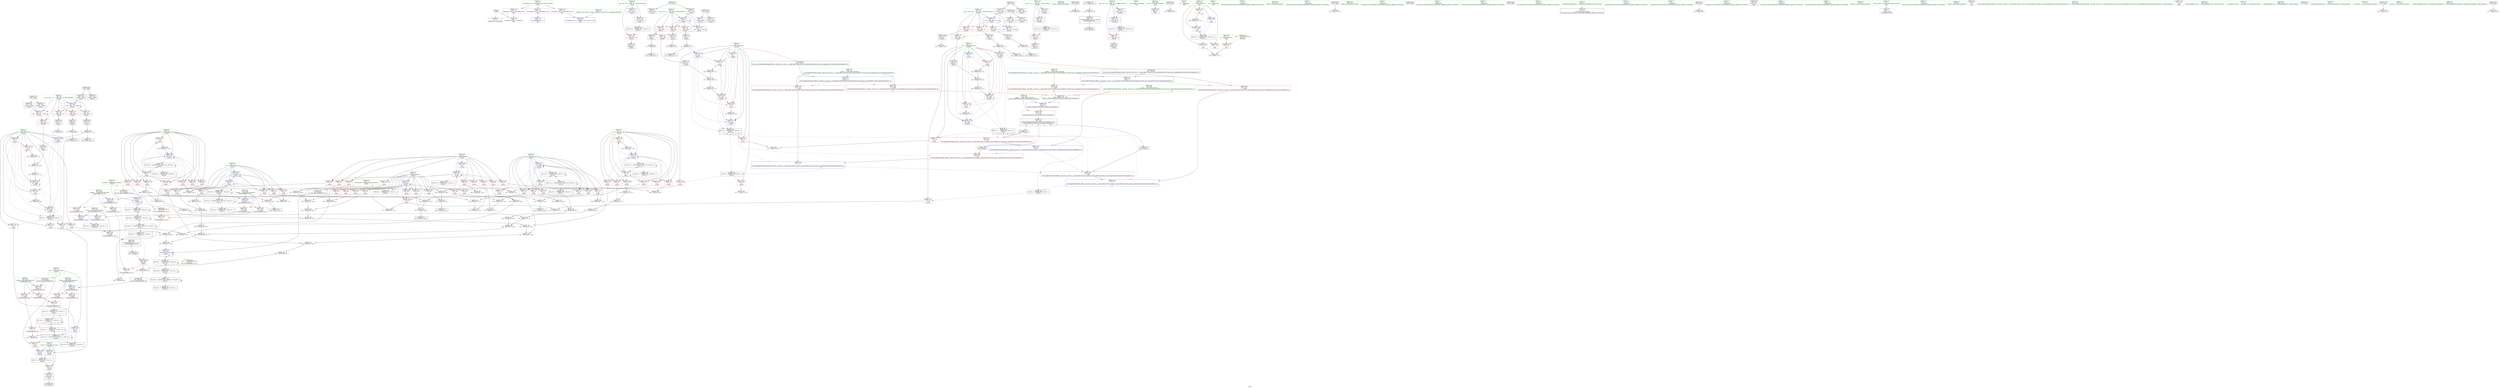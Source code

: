 digraph "SVFG" {
	label="SVFG";

	Node0x561318a5a900 [shape=record,color=grey,label="{NodeID: 0\nNullPtr}"];
	Node0x561318a5a900 -> Node0x561318a92be0[style=solid];
	Node0x561318a5a900 -> Node0x561318a95410[style=solid];
	Node0x561318ac7e40 [shape=record,color=black,label="{NodeID: 443\nMR_20V_4 = PHI(MR_20V_2, MR_20V_3, )\npts\{61 \}\n}"];
	Node0x561318ac7e40 -> Node0x561318a97610[style=dashed];
	Node0x561318aa94a0 [shape=record,color=grey,label="{NodeID: 360\n366 = Binary(364, 365, )\n}"];
	Node0x561318aa94a0 -> Node0x561318aaaca0[style=solid];
	Node0x561318a947e0 [shape=record,color=red,label="{NodeID: 194\n468\<--467\n\<--\n_Z6chkminIiEbRT_S0_\n}"];
	Node0x561318a947e0 -> Node0x561318ab0430[style=solid];
	Node0x561318a72210 [shape=record,color=red,label="{NodeID: 111\n192\<--46\n\<--m\n_Z3runv\n}"];
	Node0x561318a72210 -> Node0x561318aa6f20[style=solid];
	Node0x561318a60230 [shape=record,color=green,label="{NodeID: 28\n52\<--53\n__nega__int__\<--__nega__int___field_insensitive\n_Z3runv\n}"];
	Node0x561318a60230 -> Node0x561318a96df0[style=solid];
	Node0x561318a60230 -> Node0x561318a95510[style=solid];
	Node0x561318a60230 -> Node0x561318a95780[style=solid];
	Node0x561318ad1250 [shape=record,color=black,label="{NodeID: 471\nMR_38V_2 = PHI(MR_38V_3, MR_38V_1, )\npts\{79 \}\n}"];
	Node0x561318a9abf0 [shape=record,color=grey,label="{NodeID: 388\n408 = Binary(407, 119, )\n}"];
	Node0x561318a9abf0 -> Node0x561318a9f210[style=solid];
	Node0x561318a95ed0 [shape=record,color=blue,label="{NodeID: 222\n46\<--169\nm\<--sub38\n_Z3runv\n}"];
	Node0x561318a95ed0 -> Node0x561318a72140[style=dashed];
	Node0x561318a95ed0 -> Node0x561318a72210[style=dashed];
	Node0x561318a95ed0 -> Node0x561318a96070[style=dashed];
	Node0x561318a95ed0 -> Node0x561318a96140[style=dashed];
	Node0x561318a95ed0 -> Node0x561318ac8d40[style=dashed];
	Node0x561318a97a20 [shape=record,color=red,label="{NodeID: 139\n304\<--64\n\<--i\n_Z3runv\n}"];
	Node0x561318a97a20 -> Node0x561318a9ad70[style=solid];
	Node0x561318a92500 [shape=record,color=green,label="{NodeID: 56\n505\<--506\nmain\<--main_field_insensitive\n}"];
	Node0x561318af94d0 [shape=record,color=black,label="{NodeID: 582\n202 = PHI()\n}"];
	Node0x561318af94d0 -> Node0x561318a9c3f0[style=solid];
	Node0x561318ab08b0 [shape=record,color=grey,label="{NodeID: 416\n321 = cmp(319, 320, )\n}"];
	Node0x561318aa63e0 [shape=record,color=black,label="{NodeID: 333\n477 = PHI(119, 93, )\n}"];
	Node0x561318aa63e0 -> Node0x561318aaffb0[style=solid];
	Node0x561318a9f480 [shape=record,color=blue,label="{NodeID: 250\n42\<--423\nretval\<--\n_Z3runv\n}"];
	Node0x561318a9f480 -> Node0x561318ace550[style=dashed];
	Node0x561318a990e0 [shape=record,color=red,label="{NodeID: 167\n375\<--70\n\<--rt\n_Z3runv\n}"];
	Node0x561318a990e0 -> Node0x561318aaab20[style=solid];
	Node0x561318a93c80 [shape=record,color=black,label="{NodeID: 84\n190\<--189\ntobool53\<--\n_Z3runv\n}"];
	Node0x561318a86510 [shape=record,color=green,label="{NodeID: 1\n7\<--1\n__dso_handle\<--dummyObj\nGlob }"];
	Node0x561318aa9620 [shape=record,color=grey,label="{NodeID: 361\n269 = Binary(268, 119, )\n}"];
	Node0x561318aa9620 -> Node0x561318a9e9f0[style=solid];
	Node0x561318a948b0 [shape=record,color=red,label="{NodeID: 195\n503\<--483\n\<--retval\n_ZSt3maxIiERKT_S2_S2_\n}"];
	Node0x561318a948b0 -> Node0x561318a91bd0[style=solid];
	Node0x561318a722e0 [shape=record,color=red,label="{NodeID: 112\n249\<--46\n\<--m\n_Z3runv\n}"];
	Node0x561318a722e0 -> Node0x561318a9b7f0[style=solid];
	Node0x561318a60300 [shape=record,color=green,label="{NodeID: 29\n54\<--55\n__next__char__19\<--__next__char__19_field_insensitive\n_Z3runv\n}"];
	Node0x561318a60300 -> Node0x561318a96ec0[style=solid];
	Node0x561318a60300 -> Node0x561318a96f90[style=solid];
	Node0x561318a60300 -> Node0x561318a97060[style=solid];
	Node0x561318a60300 -> Node0x561318a97130[style=solid];
	Node0x561318a60300 -> Node0x561318a95c60[style=solid];
	Node0x561318a60300 -> Node0x561318a95fa0[style=solid];
	Node0x561318a9ad70 [shape=record,color=grey,label="{NodeID: 389\n305 = cmp(303, 304, )\n}"];
	Node0x561318a95fa0 [shape=record,color=blue,label="{NodeID: 223\n54\<--175\n__next__char__19\<--conv43\n_Z3runv\n}"];
	Node0x561318a95fa0 -> Node0x561318a97130[style=dashed];
	Node0x561318a95fa0 -> Node0x561318a95fa0[style=dashed];
	Node0x561318a97af0 [shape=record,color=red,label="{NodeID: 140\n320\<--64\n\<--i\n_Z3runv\n}"];
	Node0x561318a97af0 -> Node0x561318ab08b0[style=solid];
	Node0x561318a925d0 [shape=record,color=green,label="{NodeID: 57\n508\<--509\nretval\<--retval_field_insensitive\nmain\n}"];
	Node0x561318a925d0 -> Node0x561318a9ff10[style=solid];
	Node0x561318af95a0 [shape=record,color=black,label="{NodeID: 583\n393 = PHI(480, )\n}"];
	Node0x561318af95a0 -> Node0x561318a99d10[style=solid];
	Node0x561318ab0a30 [shape=record,color=grey,label="{NodeID: 417\n231 = cmp(230, 93, )\n}"];
	Node0x561318aa6980 [shape=record,color=black,label="{NodeID: 334\n118 = PHI(119, 114, )\n}"];
	Node0x561318a9f550 [shape=record,color=blue,label="{NodeID: 251\n434\<--432\n__a.addr\<--__a\n_ZSt4swapIiENSt9enable_ifIXsr6__and_ISt6__not_ISt15__is_tuple_likeIT_EESt21is_move_constructibleIS3_ESt18is_move_assignableIS3_EEE5valueEvE4typeERS3_SC_\n}"];
	Node0x561318a9f550 -> Node0x561318a99de0[style=dashed];
	Node0x561318a9f550 -> Node0x561318a99eb0[style=dashed];
	Node0x561318a991b0 [shape=record,color=red,label="{NodeID: 168\n412\<--70\n\<--rt\n_Z3runv\n}"];
	Node0x561318a991b0 -> Node0x561318a9aa70[style=solid];
	Node0x561318a93d50 [shape=record,color=black,label="{NodeID: 85\n199\<--198\nconv61\<--call60\n_Z3runv\n}"];
	Node0x561318a93d50 -> Node0x561318a962e0[style=solid];
	Node0x561318a5b320 [shape=record,color=green,label="{NodeID: 2\n8\<--1\n.str\<--dummyObj\nGlob }"];
	Node0x561318ac8840 [shape=record,color=black,label="{NodeID: 445\nMR_4V_7 = PHI(MR_4V_6, MR_4V_4, )\npts\{45 \}\n|{|<s2>15|<s3>15|<s4>15}}"];
	Node0x561318ac8840 -> Node0x561318a71ed0[style=dashed];
	Node0x561318ac8840 -> Node0x561318ad4450[style=dashed];
	Node0x561318ac8840:s2 -> Node0x561318a9a120[style=dashed,color=red];
	Node0x561318ac8840:s3 -> Node0x561318a9a1f0[style=dashed,color=red];
	Node0x561318ac8840:s4 -> Node0x561318a9f7c0[style=dashed,color=red];
	Node0x561318aa97a0 [shape=record,color=grey,label="{NodeID: 362\n357 = Binary(355, 356, )\n}"];
	Node0x561318aa97a0 -> Node0x561318aa9920[style=solid];
	Node0x561318a94980 [shape=record,color=red,label="{NodeID: 196\n491\<--485\n\<--__a.addr\n_ZSt3maxIiERKT_S2_S2_\n}"];
	Node0x561318a94980 -> Node0x561318a94cc0[style=solid];
	Node0x561318a723b0 [shape=record,color=red,label="{NodeID: 113\n279\<--46\n\<--m\n_Z3runv\n}"];
	Node0x561318a723b0 -> Node0x561318a9c270[style=solid];
	Node0x561318a603d0 [shape=record,color=green,label="{NodeID: 30\n56\<--57\n__nega__int__20\<--__nega__int__20_field_insensitive\n_Z3runv\n}"];
	Node0x561318a603d0 -> Node0x561318a97200[style=solid];
	Node0x561318a603d0 -> Node0x561318a95b90[style=solid];
	Node0x561318a603d0 -> Node0x561318a95e00[style=solid];
	Node0x561318a9aef0 [shape=record,color=grey,label="{NodeID: 390\n162 = cmp(161, 98, )\n}"];
	Node0x561318a96070 [shape=record,color=blue,label="{NodeID: 224\n46\<--186\nm\<--sub51\n_Z3runv\n}"];
	Node0x561318a96070 -> Node0x561318a72140[style=dashed];
	Node0x561318a96070 -> Node0x561318a72210[style=dashed];
	Node0x561318a96070 -> Node0x561318a96070[style=dashed];
	Node0x561318a96070 -> Node0x561318a96140[style=dashed];
	Node0x561318a96070 -> Node0x561318ac8d40[style=dashed];
	Node0x561318a97bc0 [shape=record,color=red,label="{NodeID: 141\n334\<--64\n\<--i\n_Z3runv\n}"];
	Node0x561318a97bc0 -> Node0x561318a9c0f0[style=solid];
	Node0x561318a926a0 [shape=record,color=green,label="{NodeID: 58\n510\<--511\nt\<--t_field_insensitive\nmain\n}"];
	Node0x561318a926a0 -> Node0x561318a94e60[style=solid];
	Node0x561318af96d0 [shape=record,color=black,label="{NodeID: 584\n398 = PHI(458, )\n}"];
	Node0x561318aa6f20 [shape=record,color=grey,label="{NodeID: 335\n193 = Binary(93, 192, )\n}"];
	Node0x561318aa6f20 -> Node0x561318a96140[style=solid];
	Node0x561318a9f620 [shape=record,color=blue,label="{NodeID: 252\n436\<--433\n__b.addr\<--__b\n_ZSt4swapIiENSt9enable_ifIXsr6__and_ISt6__not_ISt15__is_tuple_likeIT_EESt21is_move_constructibleIS3_ESt18is_move_assignableIS3_EEE5valueEvE4typeERS3_SC_\n}"];
	Node0x561318a9f620 -> Node0x561318a99f80[style=dashed];
	Node0x561318a9f620 -> Node0x561318a9a050[style=dashed];
	Node0x561318a99280 [shape=record,color=red,label="{NodeID: 169\n317\<--72\n\<--lb\n_Z3runv\n}"];
	Node0x561318a99280 -> Node0x561318aa79a0[style=solid];
	Node0x561318a93e20 [shape=record,color=black,label="{NodeID: 86\n201\<--198\nconv62\<--call60\n_Z3runv\n}"];
	Node0x561318a5aae0 [shape=record,color=green,label="{NodeID: 3\n10\<--1\n.str.1\<--dummyObj\nGlob }"];
	Node0x561318ac8d40 [shape=record,color=black,label="{NodeID: 446\nMR_6V_7 = PHI(MR_6V_6, MR_6V_4, )\npts\{47 \}\n|{|<s2>15|<s3>15|<s4>15|<s5>15}}"];
	Node0x561318ac8d40 -> Node0x561318a722e0[style=dashed];
	Node0x561318ac8d40 -> Node0x561318ad4950[style=dashed];
	Node0x561318ac8d40:s2 -> Node0x561318a9a120[style=dashed,color=red];
	Node0x561318ac8d40:s3 -> Node0x561318a9a1f0[style=dashed,color=red];
	Node0x561318ac8d40:s4 -> Node0x561318a9a2c0[style=dashed,color=red];
	Node0x561318ac8d40:s5 -> Node0x561318a9f890[style=dashed,color=red];
	Node0x561318aa9920 [shape=record,color=grey,label="{NodeID: 363\n359 = Binary(357, 358, )\n}"];
	Node0x561318aa9920 -> Node0x561318aa9aa0[style=solid];
	Node0x561318a94a50 [shape=record,color=red,label="{NodeID: 197\n500\<--485\n\<--__a.addr\n_ZSt3maxIiERKT_S2_S2_\n}"];
	Node0x561318a94a50 -> Node0x561318a9fe40[style=solid];
	Node0x561318a72480 [shape=record,color=red,label="{NodeID: 114\n233\<--48\n\<--k\n_Z3runv\n}"];
	Node0x561318a72480 -> Node0x561318a9a770[style=solid];
	Node0x561318a70e70 [shape=record,color=green,label="{NodeID: 31\n58\<--59\n__next__char__57\<--__next__char__57_field_insensitive\n_Z3runv\n}"];
	Node0x561318a70e70 -> Node0x561318a972d0[style=solid];
	Node0x561318a70e70 -> Node0x561318a973a0[style=solid];
	Node0x561318a70e70 -> Node0x561318a97470[style=solid];
	Node0x561318a70e70 -> Node0x561318a97540[style=solid];
	Node0x561318a70e70 -> Node0x561318a962e0[style=solid];
	Node0x561318a70e70 -> Node0x561318a9e550[style=solid];
	Node0x561318a9b070 [shape=record,color=grey,label="{NodeID: 391\n311 = cmp(309, 310, )\n}"];
	Node0x561318a9b070 -> Node0x561318620f90[style=solid];
	Node0x561318a96140 [shape=record,color=blue,label="{NodeID: 225\n46\<--193\nm\<--sub55\n_Z3runv\n}"];
	Node0x561318a96140 -> Node0x561318ac8d40[style=dashed];
	Node0x561318a97c90 [shape=record,color=red,label="{NodeID: 142\n345\<--64\n\<--i\n_Z3runv\n}"];
	Node0x561318a97c90 -> Node0x561318aa7e20[style=solid];
	Node0x561318a92770 [shape=record,color=green,label="{NodeID: 59\n512\<--513\n_\<--__field_insensitive\nmain\n}"];
	Node0x561318a92770 -> Node0x561318a94f30[style=solid];
	Node0x561318a92770 -> Node0x561318a95000[style=solid];
	Node0x561318a92770 -> Node0x561318a950d0[style=solid];
	Node0x561318a92770 -> Node0x561318a9ffe0[style=solid];
	Node0x561318a92770 -> Node0x561318aa00b0[style=solid];
	Node0x561318af97a0 [shape=record,color=black,label="{NodeID: 585\n443 = PHI(543, )\n}"];
	Node0x561318af97a0 -> Node0x561318a9a120[style=solid];
	Node0x561318aa70a0 [shape=record,color=grey,label="{NodeID: 336\n403 = Binary(402, 119, )\n}"];
	Node0x561318aa70a0 -> Node0x561318a9f140[style=solid];
	Node0x561318a9f6f0 [shape=record,color=blue,label="{NodeID: 253\n438\<--446\n__tmp\<--\n_ZSt4swapIiENSt9enable_ifIXsr6__and_ISt6__not_ISt15__is_tuple_likeIT_EESt21is_move_constructibleIS3_ESt18is_move_assignableIS3_EEE5valueEvE4typeERS3_SC_\n}"];
	Node0x561318a9f6f0 -> Node0x561318a9a1f0[style=dashed];
	Node0x561318a9f6f0 -> Node0x561318a9a2c0[style=dashed];
	Node0x561318a99350 [shape=record,color=red,label="{NodeID: 170\n323\<--72\n\<--lb\n_Z3runv\n}"];
	Node0x561318a99350 -> Node0x561318ab02b0[style=solid];
	Node0x561318a93ef0 [shape=record,color=black,label="{NodeID: 87\n206\<--205\nconv66\<--\n_Z3runv\n}"];
	Node0x561318a93ef0 -> Node0x561318ab0730[style=solid];
	Node0x561318a5ab70 [shape=record,color=green,label="{NodeID: 4\n13\<--1\n\<--dummyObj\nCan only get source location for instruction, argument, global var or function.}"];
	Node0x561318aa9aa0 [shape=record,color=grey,label="{NodeID: 364\n360 = Binary(359, 361, )\n}"];
	Node0x561318aa9aa0 -> Node0x561318aa7220[style=solid];
	Node0x561318a94b20 [shape=record,color=red,label="{NodeID: 198\n493\<--487\n\<--__b.addr\n_ZSt3maxIiERKT_S2_S2_\n}"];
	Node0x561318a94b20 -> Node0x561318a94d90[style=solid];
	Node0x561318a966a0 [shape=record,color=red,label="{NodeID: 115\n244\<--48\n\<--k\n_Z3runv\n}"];
	Node0x561318a966a0 -> Node0x561318aa82a0[style=solid];
	Node0x561318a70f40 [shape=record,color=green,label="{NodeID: 32\n60\<--61\n__nega__int__58\<--__nega__int__58_field_insensitive\n_Z3runv\n}"];
	Node0x561318a70f40 -> Node0x561318a97610[style=solid];
	Node0x561318a70f40 -> Node0x561318a96210[style=solid];
	Node0x561318a70f40 -> Node0x561318a96480[style=solid];
	Node0x561318a9b1f0 [shape=record,color=grey,label="{NodeID: 392\n106 = cmp(105, 98, )\n}"];
	Node0x561318a96210 [shape=record,color=blue,label="{NodeID: 226\n60\<--81\n__nega__int__58\<--\n_Z3runv\n}"];
	Node0x561318a96210 -> Node0x561318a96480[style=dashed];
	Node0x561318a96210 -> Node0x561318ac7e40[style=dashed];
	Node0x561318a97d60 [shape=record,color=red,label="{NodeID: 143\n346\<--64\n\<--i\n_Z3runv\n}"];
	Node0x561318a97d60 -> Node0x561318aa7e20[style=solid];
	Node0x561318a92840 [shape=record,color=green,label="{NodeID: 60\n517\<--518\nscanf\<--scanf_field_insensitive\n}"];
	Node0x561318af9910 [shape=record,color=black,label="{NodeID: 586\n449 = PHI(543, )\n}"];
	Node0x561318af9910 -> Node0x561318a9a1f0[style=solid];
	Node0x561318aa7220 [shape=record,color=grey,label="{NodeID: 337\n397 = Binary(360, 396, )\n|{<s0>17}}"];
	Node0x561318aa7220:s0 -> Node0x561318afa290[style=solid,color=red];
	Node0x561318a9f7c0 [shape=record,color=blue,label="{NodeID: 254\n451\<--450\n\<--\n_ZSt4swapIiENSt9enable_ifIXsr6__and_ISt6__not_ISt15__is_tuple_likeIT_EESt21is_move_constructibleIS3_ESt18is_move_assignableIS3_EEE5valueEvE4typeERS3_SC_\n|{|<s1>15}}"];
	Node0x561318a9f7c0 -> Node0x561318a9a2c0[style=dashed];
	Node0x561318a9f7c0:s1 -> Node0x561318ad4450[style=dashed,color=blue];
	Node0x561318a99420 [shape=record,color=red,label="{NodeID: 171\n337\<--72\n\<--lb\n_Z3runv\n}"];
	Node0x561318a99420 -> Node0x561318aa8ba0[style=solid];
	Node0x561318a93fc0 [shape=record,color=black,label="{NodeID: 88\n213\<--212\nconv71\<--\n_Z3runv\n}"];
	Node0x561318a93fc0 -> Node0x561318aaf830[style=solid];
	Node0x561318a5ac00 [shape=record,color=green,label="{NodeID: 5\n81\<--1\n\<--dummyObj\nCan only get source location for instruction, argument, global var or function.}"];
	Node0x561318aa9c20 [shape=record,color=grey,label="{NodeID: 365\n333 = Binary(331, 332, )\n}"];
	Node0x561318aa9c20 -> Node0x561318a9c0f0[style=solid];
	Node0x561318a94bf0 [shape=record,color=red,label="{NodeID: 199\n497\<--487\n\<--__b.addr\n_ZSt3maxIiERKT_S2_S2_\n}"];
	Node0x561318a94bf0 -> Node0x561318a9fd70[style=solid];
	Node0x561318a96770 [shape=record,color=red,label="{NodeID: 116\n260\<--48\n\<--k\n_Z3runv\n}"];
	Node0x561318a96770 -> Node0x561318a9e780[style=solid];
	Node0x561318a71010 [shape=record,color=green,label="{NodeID: 33\n62\<--63\nans\<--ans_field_insensitive\n_Z3runv\n|{|<s2>17}}"];
	Node0x561318a71010 -> Node0x561318a976e0[style=solid];
	Node0x561318a71010 -> Node0x561318a9e850[style=solid];
	Node0x561318a71010:s2 -> Node0x561318afa150[style=solid,color=red];
	Node0x561318ad2b50 [shape=record,color=black,label="{NodeID: 476\nMR_8V_7 = PHI(MR_8V_6, MR_8V_4, )\npts\{49 \}\n}"];
	Node0x561318ad2b50 -> Node0x561318a96770[style=dashed];
	Node0x561318ad2b50 -> Node0x561318a96840[style=dashed];
	Node0x561318ad2b50 -> Node0x561318a96910[style=dashed];
	Node0x561318ad2b50 -> Node0x561318a969e0[style=dashed];
	Node0x561318a9b370 [shape=record,color=grey,label="{NodeID: 393\n179 = cmp(178, 93, )\n}"];
	Node0x561318a962e0 [shape=record,color=blue,label="{NodeID: 227\n58\<--199\n__next__char__57\<--conv61\n_Z3runv\n}"];
	Node0x561318a962e0 -> Node0x561318a972d0[style=dashed];
	Node0x561318a962e0 -> Node0x561318a973a0[style=dashed];
	Node0x561318a962e0 -> Node0x561318a97470[style=dashed];
	Node0x561318a962e0 -> Node0x561318a962e0[style=dashed];
	Node0x561318a962e0 -> Node0x561318a9e550[style=dashed];
	Node0x561318a97e30 [shape=record,color=red,label="{NodeID: 144\n364\<--64\n\<--i\n_Z3runv\n}"];
	Node0x561318a97e30 -> Node0x561318aa94a0[style=solid];
	Node0x561318a92910 [shape=record,color=green,label="{NodeID: 61\n529\<--530\nprintf\<--printf_field_insensitive\n}"];
	Node0x561318af9a50 [shape=record,color=black,label="{NodeID: 587\n453 = PHI(543, )\n}"];
	Node0x561318af9a50 -> Node0x561318a9a2c0[style=solid];
	Node0x561318aa73a0 [shape=record,color=grey,label="{NodeID: 338\n309 = Binary(307, 308, )\n}"];
	Node0x561318aa73a0 -> Node0x561318a9b070[style=solid];
	Node0x561318a9f890 [shape=record,color=blue,label="{NodeID: 255\n455\<--454\n\<--\n_ZSt4swapIiENSt9enable_ifIXsr6__and_ISt6__not_ISt15__is_tuple_likeIT_EESt21is_move_constructibleIS3_ESt18is_move_assignableIS3_EEE5valueEvE4typeERS3_SC_\n|{<s0>15}}"];
	Node0x561318a9f890:s0 -> Node0x561318ad4950[style=dashed,color=blue];
	Node0x561318a994f0 [shape=record,color=red,label="{NodeID: 172\n356\<--72\n\<--lb\n_Z3runv\n}"];
	Node0x561318a994f0 -> Node0x561318aa97a0[style=solid];
	Node0x561318a94090 [shape=record,color=black,label="{NodeID: 89\n220\<--219\nconv75\<--\n_Z3runv\n}"];
	Node0x561318a94090 -> Node0x561318a9a5f0[style=solid];
	Node0x561318a5ac90 [shape=record,color=green,label="{NodeID: 6\n93\<--1\n\<--dummyObj\nCan only get source location for instruction, argument, global var or function.}"];
	Node0x561318aa9da0 [shape=record,color=grey,label="{NodeID: 366\n277 = Binary(276, 119, )\n}"];
	Node0x561318aa9da0 -> Node0x561318a9eb90[style=solid];
	Node0x561318a94cc0 [shape=record,color=red,label="{NodeID: 200\n492\<--491\n\<--\n_ZSt3maxIiERKT_S2_S2_\n}"];
	Node0x561318a94cc0 -> Node0x561318ab0130[style=solid];
	Node0x561318a96840 [shape=record,color=red,label="{NodeID: 117\n263\<--48\n\<--k\n_Z3runv\n}"];
	Node0x561318a96840 -> Node0x561318a9e850[style=solid];
	Node0x561318a710e0 [shape=record,color=green,label="{NodeID: 34\n64\<--65\ni\<--i_field_insensitive\n_Z3runv\n}"];
	Node0x561318a710e0 -> Node0x561318a977b0[style=solid];
	Node0x561318a710e0 -> Node0x561318a97880[style=solid];
	Node0x561318a710e0 -> Node0x561318a97950[style=solid];
	Node0x561318a710e0 -> Node0x561318a97a20[style=solid];
	Node0x561318a710e0 -> Node0x561318a97af0[style=solid];
	Node0x561318a710e0 -> Node0x561318a97bc0[style=solid];
	Node0x561318a710e0 -> Node0x561318a97c90[style=solid];
	Node0x561318a710e0 -> Node0x561318a97d60[style=solid];
	Node0x561318a710e0 -> Node0x561318a97e30[style=solid];
	Node0x561318a710e0 -> Node0x561318a9e920[style=solid];
	Node0x561318a710e0 -> Node0x561318a9e9f0[style=solid];
	Node0x561318a9b4f0 [shape=record,color=grey,label="{NodeID: 394\n286 = cmp(284, 285, )\n}"];
	Node0x561318a963b0 [shape=record,color=blue,label="{NodeID: 228\n48\<--93\nk\<--\n_Z3runv\n}"];
	Node0x561318a963b0 -> Node0x561318a72480[style=dashed];
	Node0x561318a963b0 -> Node0x561318a966a0[style=dashed];
	Node0x561318a963b0 -> Node0x561318a9e5e0[style=dashed];
	Node0x561318a963b0 -> Node0x561318a9e6b0[style=dashed];
	Node0x561318a963b0 -> Node0x561318ad2b50[style=dashed];
	Node0x561318a97f00 [shape=record,color=red,label="{NodeID: 145\n276\<--66\n\<--j\n_Z3runv\n}"];
	Node0x561318a97f00 -> Node0x561318aa9da0[style=solid];
	Node0x561318a97f00 -> Node0x561318a9c270[style=solid];
	Node0x561318a92a10 [shape=record,color=green,label="{NodeID: 62\n545\<--546\n__t.addr\<--__t.addr_field_insensitive\n_ZSt4moveIRiEONSt16remove_referenceIT_E4typeEOS2_\n}"];
	Node0x561318a92a10 -> Node0x561318a951a0[style=solid];
	Node0x561318a92a10 -> Node0x561318aa0180[style=solid];
	Node0x561318af9b90 [shape=record,color=black,label="{NodeID: 588\n516 = PHI()\n}"];
	Node0x561318aa7520 [shape=record,color=grey,label="{NodeID: 339\n182 = Binary(181, 130, )\n}"];
	Node0x561318aa7520 -> Node0x561318aa7820[style=solid];
	Node0x561318a9f960 [shape=record,color=blue,label="{NodeID: 256\n461\<--459\na.addr\<--a\n_Z6chkminIiEbRT_S0_\n}"];
	Node0x561318a9f960 -> Node0x561318a9a390[style=dashed];
	Node0x561318a9f960 -> Node0x561318a9a460[style=dashed];
	Node0x561318a995c0 [shape=record,color=red,label="{NodeID: 173\n379\<--72\n\<--lb\n_Z3runv\n}"];
	Node0x561318a995c0 -> Node0x561318aa8720[style=solid];
	Node0x561318a94160 [shape=record,color=black,label="{NodeID: 90\n227\<--226\nconv81\<--call80\n_Z3runv\n}"];
	Node0x561318a94160 -> Node0x561318a9e550[style=solid];
	Node0x561318a62430 [shape=record,color=green,label="{NodeID: 7\n98\<--1\n\<--dummyObj\nCan only get source location for instruction, argument, global var or function.}"];
	Node0x561318aca140 [shape=record,color=black,label="{NodeID: 450\nMR_22V_9 = PHI(MR_22V_10, MR_22V_8, )\npts\{63 \}\n|{|<s2>17|<s3>17|<s4>17}}"];
	Node0x561318aca140 -> Node0x561318aca140[style=dashed];
	Node0x561318aca140 -> Node0x561318ad4e50[style=dashed];
	Node0x561318aca140:s2 -> Node0x561318a947e0[style=dashed,color=red];
	Node0x561318aca140:s3 -> Node0x561318a9fb00[style=dashed,color=red];
	Node0x561318aca140:s4 -> Node0x561318ac2e40[style=dashed,color=red];
	Node0x561318aa9f20 [shape=record,color=grey,label="{NodeID: 367\n355 = Binary(353, 354, )\n}"];
	Node0x561318aa9f20 -> Node0x561318aa97a0[style=solid];
	Node0x561318a94d90 [shape=record,color=red,label="{NodeID: 201\n494\<--493\n\<--\n_ZSt3maxIiERKT_S2_S2_\n}"];
	Node0x561318a94d90 -> Node0x561318ab0130[style=solid];
	Node0x561318a96910 [shape=record,color=red,label="{NodeID: 118\n285\<--48\n\<--k\n_Z3runv\n}"];
	Node0x561318a96910 -> Node0x561318a9b4f0[style=solid];
	Node0x561318a711b0 [shape=record,color=green,label="{NodeID: 35\n66\<--67\nj\<--j_field_insensitive\n_Z3runv\n}"];
	Node0x561318a711b0 -> Node0x561318a97f00[style=solid];
	Node0x561318a711b0 -> Node0x561318a97fd0[style=solid];
	Node0x561318a711b0 -> Node0x561318a980a0[style=solid];
	Node0x561318a711b0 -> Node0x561318a98170[style=solid];
	Node0x561318a711b0 -> Node0x561318a98240[style=solid];
	Node0x561318a711b0 -> Node0x561318a98310[style=solid];
	Node0x561318a711b0 -> Node0x561318a983e0[style=solid];
	Node0x561318a711b0 -> Node0x561318a984b0[style=solid];
	Node0x561318a711b0 -> Node0x561318a98580[style=solid];
	Node0x561318a711b0 -> Node0x561318a9eac0[style=solid];
	Node0x561318a711b0 -> Node0x561318a9eb90[style=solid];
	Node0x561318ad3550 [shape=record,color=black,label="{NodeID: 478\nMR_16V_4 = PHI(MR_16V_2, MR_16V_3, )\npts\{57 \}\n}"];
	Node0x561318ad3550 -> Node0x561318a97200[style=dashed];
	Node0x561318a9b670 [shape=record,color=grey,label="{NodeID: 395\n341 = cmp(339, 340, )\n}"];
	Node0x561318a9b670 -> Node0x561318aa36e0[style=solid];
	Node0x561318a96480 [shape=record,color=blue,label="{NodeID: 229\n60\<--110\n__nega__int__58\<--\n_Z3runv\n}"];
	Node0x561318a96480 -> Node0x561318ac7e40[style=dashed];
	Node0x561318a97fd0 [shape=record,color=red,label="{NodeID: 146\n283\<--66\n\<--j\n_Z3runv\n}"];
	Node0x561318a97fd0 -> Node0x561318aa7ca0[style=solid];
	Node0x561318a92ae0 [shape=record,color=green,label="{NodeID: 63\n14\<--550\n_GLOBAL__sub_I_Seter_2_0.cpp\<--_GLOBAL__sub_I_Seter_2_0.cpp_field_insensitive\n}"];
	Node0x561318a92ae0 -> Node0x561318a95340[style=solid];
	Node0x561318af9c60 [shape=record,color=black,label="{NodeID: 589\n526 = PHI(41, )\n}"];
	Node0x561318aa76a0 [shape=record,color=grey,label="{NodeID: 340\n186 = Binary(185, 115, )\n}"];
	Node0x561318aa76a0 -> Node0x561318a96070[style=solid];
	Node0x561318a9fa30 [shape=record,color=blue,label="{NodeID: 257\n463\<--460\nb.addr\<--b\n_Z6chkminIiEbRT_S0_\n}"];
	Node0x561318a9fa30 -> Node0x561318a94640[style=dashed];
	Node0x561318a9fa30 -> Node0x561318a94710[style=dashed];
	Node0x561318a99690 [shape=record,color=red,label="{NodeID: 174\n381\<--72\n\<--lb\n_Z3runv\n}"];
	Node0x561318a99690 -> Node0x561318aa7b20[style=solid];
	Node0x561318a94230 [shape=record,color=black,label="{NodeID: 91\n229\<--226\nconv82\<--call80\n_Z3runv\n}"];
	Node0x561318a624f0 [shape=record,color=green,label="{NodeID: 8\n101\<--1\n\<--dummyObj\nCan only get source location for instruction, argument, global var or function.}"];
	Node0x561318aaa0a0 [shape=record,color=grey,label="{NodeID: 368\n351 = Binary(349, 350, )\n}"];
	Node0x561318aaa0a0 -> Node0x561318aaa220[style=solid];
	Node0x561318a94e60 [shape=record,color=red,label="{NodeID: 202\n522\<--510\n\<--t\nmain\n}"];
	Node0x561318a94e60 -> Node0x561318aafb30[style=solid];
	Node0x561318a969e0 [shape=record,color=red,label="{NodeID: 119\n363\<--48\n\<--k\n_Z3runv\n}"];
	Node0x561318a969e0 -> Node0x561318aaaca0[style=solid];
	Node0x561318a71280 [shape=record,color=green,label="{NodeID: 36\n68\<--69\nlt\<--lt_field_insensitive\n_Z3runv\n}"];
	Node0x561318a71280 -> Node0x561318a98650[style=solid];
	Node0x561318a71280 -> Node0x561318a98720[style=solid];
	Node0x561318a71280 -> Node0x561318a987f0[style=solid];
	Node0x561318a71280 -> Node0x561318a988c0[style=solid];
	Node0x561318a71280 -> Node0x561318a98990[style=solid];
	Node0x561318a71280 -> Node0x561318a98a60[style=solid];
	Node0x561318a71280 -> Node0x561318a98b30[style=solid];
	Node0x561318a71280 -> Node0x561318a98c00[style=solid];
	Node0x561318a71280 -> Node0x561318a9ec60[style=solid];
	Node0x561318a71280 -> Node0x561318a9f3b0[style=solid];
	Node0x561318a9b7f0 [shape=record,color=grey,label="{NodeID: 396\n250 = cmp(248, 249, )\n}"];
	Node0x561318a96550 [shape=record,color=blue,label="{NodeID: 230\n48\<--221\nk\<--sub76\n_Z3runv\n}"];
	Node0x561318a96550 -> Node0x561318a72480[style=dashed];
	Node0x561318a96550 -> Node0x561318a966a0[style=dashed];
	Node0x561318a96550 -> Node0x561318a9e5e0[style=dashed];
	Node0x561318a96550 -> Node0x561318a9e6b0[style=dashed];
	Node0x561318a96550 -> Node0x561318ad2b50[style=dashed];
	Node0x561318a980a0 [shape=record,color=red,label="{NodeID: 147\n296\<--66\n\<--j\n_Z3runv\n}"];
	Node0x561318a980a0 -> Node0x561318a9baf0[style=solid];
	Node0x561318a92be0 [shape=record,color=black,label="{NodeID: 64\n2\<--3\ndummyVal\<--dummyVal\n}"];
	Node0x561318af9dd0 [shape=record,color=black,label="{NodeID: 590\n528 = PHI()\n}"];
	Node0x561318aa7820 [shape=record,color=grey,label="{NodeID: 341\n185 = Binary(182, 184, )\n}"];
	Node0x561318aa7820 -> Node0x561318aa76a0[style=solid];
	Node0x561318a9fb00 [shape=record,color=blue,label="{NodeID: 258\n473\<--472\n\<--\n_Z6chkminIiEbRT_S0_\n}"];
	Node0x561318a9fb00 -> Node0x561318ac2e40[style=dashed];
	Node0x561318a99760 [shape=record,color=red,label="{NodeID: 175\n407\<--72\n\<--lb\n_Z3runv\n}"];
	Node0x561318a99760 -> Node0x561318a9abf0[style=solid];
	Node0x561318a94300 [shape=record,color=black,label="{NodeID: 92\n236\<--235\nconv87\<--\n_Z3runv\n}"];
	Node0x561318a94300 -> Node0x561318aaa520[style=solid];
	Node0x561318a625b0 [shape=record,color=green,label="{NodeID: 9\n110\<--1\n\<--dummyObj\nCan only get source location for instruction, argument, global var or function.}"];
	Node0x561318aaa220 [shape=record,color=grey,label="{NodeID: 369\n353 = Binary(351, 352, )\n}"];
	Node0x561318aaa220 -> Node0x561318aa9f20[style=solid];
	Node0x561318a94f30 [shape=record,color=red,label="{NodeID: 203\n521\<--512\n\<--_\nmain\n}"];
	Node0x561318a94f30 -> Node0x561318aafb30[style=solid];
	Node0x561318a96ab0 [shape=record,color=red,label="{NodeID: 120\n95\<--50\n\<--__next__char__\n_Z3runv\n}"];
	Node0x561318a96ab0 -> Node0x561318a93050[style=solid];
	Node0x561318a71350 [shape=record,color=green,label="{NodeID: 37\n70\<--71\nrt\<--rt_field_insensitive\n_Z3runv\n}"];
	Node0x561318a71350 -> Node0x561318a98cd0[style=solid];
	Node0x561318a71350 -> Node0x561318a98da0[style=solid];
	Node0x561318a71350 -> Node0x561318a98e70[style=solid];
	Node0x561318a71350 -> Node0x561318a98f40[style=solid];
	Node0x561318a71350 -> Node0x561318a99010[style=solid];
	Node0x561318a71350 -> Node0x561318a990e0[style=solid];
	Node0x561318a71350 -> Node0x561318a991b0[style=solid];
	Node0x561318a71350 -> Node0x561318a9ed30[style=solid];
	Node0x561318a71350 -> Node0x561318a9f2e0[style=solid];
	Node0x561318ad3f50 [shape=record,color=black,label="{NodeID: 480\nMR_12V_4 = PHI(MR_12V_2, MR_12V_3, )\npts\{53 \}\n}"];
	Node0x561318ad3f50 -> Node0x561318a96df0[style=dashed];
	Node0x561318a9b970 [shape=record,color=grey,label="{NodeID: 397\n293 = cmp(291, 292, )\n}"];
	Node0x561318a9e550 [shape=record,color=blue,label="{NodeID: 231\n58\<--227\n__next__char__57\<--conv81\n_Z3runv\n}"];
	Node0x561318a9e550 -> Node0x561318a97540[style=dashed];
	Node0x561318a9e550 -> Node0x561318a9e550[style=dashed];
	Node0x561318a98170 [shape=record,color=red,label="{NodeID: 148\n310\<--66\n\<--j\n_Z3runv\n}"];
	Node0x561318a98170 -> Node0x561318a9b070[style=solid];
	Node0x561318a92ce0 [shape=record,color=black,label="{NodeID: 65\n25\<--26\n\<--_ZNSt8ios_base4InitD1Ev\nCan only get source location for instruction, argument, global var or function.}"];
	Node0x561318af9ea0 [shape=record,color=black,label="{NodeID: 591\n481 = PHI(76, )\n0th arg _ZSt3maxIiERKT_S2_S2_ }"];
	Node0x561318af9ea0 -> Node0x561318a9fbd0[style=solid];
	Node0x561318aa79a0 [shape=record,color=grey,label="{NodeID: 342\n319 = Binary(317, 318, )\n}"];
	Node0x561318aa79a0 -> Node0x561318ab08b0[style=solid];
	Node0x561318a9fbd0 [shape=record,color=blue,label="{NodeID: 259\n485\<--481\n__a.addr\<--__a\n_ZSt3maxIiERKT_S2_S2_\n}"];
	Node0x561318a9fbd0 -> Node0x561318a94980[style=dashed];
	Node0x561318a9fbd0 -> Node0x561318a94a50[style=dashed];
	Node0x561318a99830 [shape=record,color=red,label="{NodeID: 176\n331\<--74\n\<--rb\n_Z3runv\n}"];
	Node0x561318a99830 -> Node0x561318aa9c20[style=solid];
	Node0x561318a943d0 [shape=record,color=black,label="{NodeID: 93\n242\<--241\ntobool91\<--\n_Z3runv\n}"];
	Node0x561318a62c50 [shape=record,color=green,label="{NodeID: 10\n115\<--1\n\<--dummyObj\nCan only get source location for instruction, argument, global var or function.}"];
	Node0x561318aaa3a0 [shape=record,color=grey,label="{NodeID: 370\n349 = Binary(347, 348, )\n}"];
	Node0x561318aaa3a0 -> Node0x561318aaa0a0[style=solid];
	Node0x561318a95000 [shape=record,color=red,label="{NodeID: 204\n525\<--512\n\<--_\nmain\n}"];
	Node0x561318a96b80 [shape=record,color=red,label="{NodeID: 121\n104\<--50\n\<--__next__char__\n_Z3runv\n}"];
	Node0x561318a96b80 -> Node0x561318a93120[style=solid];
	Node0x561318a71420 [shape=record,color=green,label="{NodeID: 38\n72\<--73\nlb\<--lb_field_insensitive\n_Z3runv\n}"];
	Node0x561318a71420 -> Node0x561318a99280[style=solid];
	Node0x561318a71420 -> Node0x561318a99350[style=solid];
	Node0x561318a71420 -> Node0x561318a99420[style=solid];
	Node0x561318a71420 -> Node0x561318a994f0[style=solid];
	Node0x561318a71420 -> Node0x561318a995c0[style=solid];
	Node0x561318a71420 -> Node0x561318a99690[style=solid];
	Node0x561318a71420 -> Node0x561318a99760[style=solid];
	Node0x561318a71420 -> Node0x561318a9ee00[style=solid];
	Node0x561318a71420 -> Node0x561318a9f210[style=solid];
	Node0x561318ad4450 [shape=record,color=black,label="{NodeID: 481\nMR_4V_9 = PHI(MR_4V_8, MR_4V_7, )\npts\{45 \}\n}"];
	Node0x561318ad4450 -> Node0x561318a71fa0[style=dashed];
	Node0x561318ad4450 -> Node0x561318a72070[style=dashed];
	Node0x561318a9baf0 [shape=record,color=grey,label="{NodeID: 398\n297 = cmp(295, 296, )\n}"];
	Node0x561318a9baf0 -> Node0x561318aa4d60[style=solid];
	Node0x561318a9e5e0 [shape=record,color=blue,label="{NodeID: 232\n48\<--238\nk\<--sub89\n_Z3runv\n}"];
	Node0x561318a9e5e0 -> Node0x561318a72480[style=dashed];
	Node0x561318a9e5e0 -> Node0x561318a966a0[style=dashed];
	Node0x561318a9e5e0 -> Node0x561318a9e5e0[style=dashed];
	Node0x561318a9e5e0 -> Node0x561318a9e6b0[style=dashed];
	Node0x561318a9e5e0 -> Node0x561318ad2b50[style=dashed];
	Node0x561318a98240 [shape=record,color=red,label="{NodeID: 149\n324\<--66\n\<--j\n_Z3runv\n}"];
	Node0x561318a98240 -> Node0x561318ab02b0[style=solid];
	Node0x561318a92de0 [shape=record,color=black,label="{NodeID: 66\n86\<--83\nconv\<--call\n_Z3runv\n}"];
	Node0x561318a92de0 -> Node0x561318a955e0[style=solid];
	Node0x561318afa010 [shape=record,color=black,label="{NodeID: 592\n482 = PHI(78, )\n1st arg _ZSt3maxIiERKT_S2_S2_ }"];
	Node0x561318afa010 -> Node0x561318a9fca0[style=solid];
	Node0x561318aa7b20 [shape=record,color=grey,label="{NodeID: 343\n382 = Binary(380, 381, )\n}"];
	Node0x561318aa7b20 -> Node0x561318aa8120[style=solid];
	Node0x561318a9fca0 [shape=record,color=blue,label="{NodeID: 260\n487\<--482\n__b.addr\<--__b\n_ZSt3maxIiERKT_S2_S2_\n}"];
	Node0x561318a9fca0 -> Node0x561318a94b20[style=dashed];
	Node0x561318a9fca0 -> Node0x561318a94bf0[style=dashed];
	Node0x561318a99900 [shape=record,color=red,label="{NodeID: 177\n338\<--74\n\<--rb\n_Z3runv\n}"];
	Node0x561318a99900 -> Node0x561318aa8ba0[style=solid];
	Node0x561318a944a0 [shape=record,color=black,label="{NodeID: 94\n41\<--426\n_Z3runv_ret\<--\n_Z3runv\n|{<s0>22}}"];
	Node0x561318a944a0:s0 -> Node0x561318af9c60[style=solid,color=blue];
	Node0x561318a62d10 [shape=record,color=green,label="{NodeID: 11\n119\<--1\n\<--dummyObj\nCan only get source location for instruction, argument, global var or function.}"];
	Node0x561318aaa520 [shape=record,color=grey,label="{NodeID: 371\n237 = Binary(234, 236, )\n}"];
	Node0x561318aaa520 -> Node0x561318aaa6a0[style=solid];
	Node0x561318a950d0 [shape=record,color=red,label="{NodeID: 205\n532\<--512\n\<--_\nmain\n}"];
	Node0x561318a950d0 -> Node0x561318aab5a0[style=solid];
	Node0x561318a96c50 [shape=record,color=red,label="{NodeID: 122\n112\<--50\n\<--__next__char__\n_Z3runv\n}"];
	Node0x561318a96c50 -> Node0x561318a931f0[style=solid];
	Node0x561318a714f0 [shape=record,color=green,label="{NodeID: 39\n74\<--75\nrb\<--rb_field_insensitive\n_Z3runv\n}"];
	Node0x561318a714f0 -> Node0x561318a99830[style=solid];
	Node0x561318a714f0 -> Node0x561318a99900[style=solid];
	Node0x561318a714f0 -> Node0x561318a999d0[style=solid];
	Node0x561318a714f0 -> Node0x561318a99aa0[style=solid];
	Node0x561318a714f0 -> Node0x561318a99b70[style=solid];
	Node0x561318a714f0 -> Node0x561318a99c40[style=solid];
	Node0x561318a714f0 -> Node0x561318a9eed0[style=solid];
	Node0x561318a714f0 -> Node0x561318a9f140[style=solid];
	Node0x561318ad4950 [shape=record,color=black,label="{NodeID: 482\nMR_6V_9 = PHI(MR_6V_8, MR_6V_7, )\npts\{47 \}\n}"];
	Node0x561318ad4950 -> Node0x561318a723b0[style=dashed];
	Node0x561318a9bc70 [shape=record,color=grey,label="{NodeID: 399\n92 = cmp(89, 93, )\n}"];
	Node0x561318a9e6b0 [shape=record,color=blue,label="{NodeID: 233\n48\<--245\nk\<--sub93\n_Z3runv\n}"];
	Node0x561318a9e6b0 -> Node0x561318ad2b50[style=dashed];
	Node0x561318a98310 [shape=record,color=red,label="{NodeID: 150\n340\<--66\n\<--j\n_Z3runv\n}"];
	Node0x561318a98310 -> Node0x561318a9b670[style=solid];
	Node0x561318a92eb0 [shape=record,color=black,label="{NodeID: 67\n88\<--83\nconv1\<--call\n_Z3runv\n}"];
	Node0x561318afa150 [shape=record,color=black,label="{NodeID: 593\n459 = PHI(62, )\n0th arg _Z6chkminIiEbRT_S0_ }"];
	Node0x561318afa150 -> Node0x561318a9f960[style=solid];
	Node0x561318ac2e40 [shape=record,color=black,label="{NodeID: 427\nMR_22V_3 = PHI(MR_22V_1, MR_22V_2, )\npts\{63 \}\n|{<s0>17}}"];
	Node0x561318ac2e40:s0 -> Node0x561318aca140[style=dashed,color=blue];
	Node0x561318aa7ca0 [shape=record,color=grey,label="{NodeID: 344\n284 = Binary(282, 283, )\n}"];
	Node0x561318aa7ca0 -> Node0x561318a9b4f0[style=solid];
	Node0x561318a9fd70 [shape=record,color=blue,label="{NodeID: 261\n483\<--497\nretval\<--\n_ZSt3maxIiERKT_S2_S2_\n}"];
	Node0x561318a9fd70 -> Node0x561318ace080[style=dashed];
	Node0x561318a999d0 [shape=record,color=red,label="{NodeID: 178\n358\<--74\n\<--rb\n_Z3runv\n}"];
	Node0x561318a999d0 -> Node0x561318aa9920[style=solid];
	Node0x561318a94570 [shape=record,color=black,label="{NodeID: 95\n458\<--478\n_Z6chkminIiEbRT_S0__ret\<--tobool\n_Z6chkminIiEbRT_S0_\n|{<s0>17}}"];
	Node0x561318a94570:s0 -> Node0x561318af96d0[style=solid,color=blue];
	Node0x561318a62dd0 [shape=record,color=green,label="{NodeID: 12\n130\<--1\n\<--dummyObj\nCan only get source location for instruction, argument, global var or function.}"];
	Node0x561318aaa6a0 [shape=record,color=grey,label="{NodeID: 372\n238 = Binary(237, 115, )\n}"];
	Node0x561318aaa6a0 -> Node0x561318a9e5e0[style=solid];
	Node0x561318a951a0 [shape=record,color=red,label="{NodeID: 206\n548\<--545\n\<--__t.addr\n_ZSt4moveIRiEONSt16remove_referenceIT_E4typeEOS2_\n}"];
	Node0x561318a951a0 -> Node0x561318a91ca0[style=solid];
	Node0x561318a96d20 [shape=record,color=red,label="{NodeID: 123\n131\<--50\n\<--__next__char__\n_Z3runv\n}"];
	Node0x561318a96d20 -> Node0x561318a93460[style=solid];
	Node0x561318a715c0 [shape=record,color=green,label="{NodeID: 40\n76\<--77\nref.tmp\<--ref.tmp_field_insensitive\n_Z3runv\n|{|<s1>16}}"];
	Node0x561318a715c0 -> Node0x561318a9efa0[style=solid];
	Node0x561318a715c0:s1 -> Node0x561318af9ea0[style=solid,color=red];
	Node0x561318ad4e50 [shape=record,color=black,label="{NodeID: 483\nMR_22V_7 = PHI(MR_22V_8, MR_22V_6, )\npts\{63 \}\n}"];
	Node0x561318ad4e50 -> Node0x561318ac4c40[style=dashed];
	Node0x561318ad4e50 -> Node0x561318aca140[style=dashed];
	Node0x561318ad4e50 -> Node0x561318ad4e50[style=dashed];
	Node0x561318a9bdf0 [shape=record,color=grey,label="{NodeID: 400\n97 = cmp(96, 98, )\n}"];
	Node0x561318a9bdf0 -> Node0x561318aa4220[style=solid];
	Node0x561318a9e780 [shape=record,color=blue,label="{NodeID: 234\n42\<--260\nretval\<--\n_Z3runv\n}"];
	Node0x561318a9e780 -> Node0x561318ace550[style=dashed];
	Node0x561318a983e0 [shape=record,color=red,label="{NodeID: 151\n348\<--66\n\<--j\n_Z3runv\n}"];
	Node0x561318a983e0 -> Node0x561318aaa3a0[style=solid];
	Node0x561318a92f80 [shape=record,color=black,label="{NodeID: 68\n507\<--93\nmain_ret\<--\nmain\n}"];
	Node0x561318afa290 [shape=record,color=black,label="{NodeID: 594\n460 = PHI(397, )\n1st arg _Z6chkminIiEbRT_S0_ }"];
	Node0x561318afa290 -> Node0x561318a9fa30[style=solid];
	Node0x561318aa7e20 [shape=record,color=grey,label="{NodeID: 345\n347 = Binary(345, 346, )\n}"];
	Node0x561318aa7e20 -> Node0x561318aaa3a0[style=solid];
	Node0x561318a9fe40 [shape=record,color=blue,label="{NodeID: 262\n483\<--500\nretval\<--\n_ZSt3maxIiERKT_S2_S2_\n}"];
	Node0x561318a9fe40 -> Node0x561318ace080[style=dashed];
	Node0x561318a99aa0 [shape=record,color=red,label="{NodeID: 179\n385\<--74\n\<--rb\n_Z3runv\n}"];
	Node0x561318a99aa0 -> Node0x561318aa8ea0[style=solid];
	Node0x561318a91bd0 [shape=record,color=black,label="{NodeID: 96\n480\<--503\n_ZSt3maxIiERKT_S2_S2__ret\<--\n_ZSt3maxIiERKT_S2_S2_\n|{<s0>16}}"];
	Node0x561318a91bd0:s0 -> Node0x561318af95a0[style=solid,color=blue];
	Node0x561318a62f80 [shape=record,color=green,label="{NodeID: 13\n258\<--1\n\<--dummyObj\nCan only get source location for instruction, argument, global var or function.}"];
	Node0x561318aaa820 [shape=record,color=grey,label="{NodeID: 373\n372 = Binary(371, 266, )\n}"];
	Node0x561318aaa820 -> Node0x561318aa85a0[style=solid];
	Node0x561318a95270 [shape=record,color=blue,label="{NodeID: 207\n554\<--13\nllvm.global_ctors_0\<--\nGlob }"];
	Node0x561318a96df0 [shape=record,color=red,label="{NodeID: 124\n137\<--52\n\<--__nega__int__\n_Z3runv\n}"];
	Node0x561318a96df0 -> Node0x561318a93530[style=solid];
	Node0x561318a71690 [shape=record,color=green,label="{NodeID: 41\n78\<--79\nref.tmp146\<--ref.tmp146_field_insensitive\n_Z3runv\n|{|<s1>16}}"];
	Node0x561318a71690 -> Node0x561318a9f070[style=solid];
	Node0x561318a71690:s1 -> Node0x561318afa010[style=solid,color=red];
	Node0x561318a9bf70 [shape=record,color=grey,label="{NodeID: 401\n272 = cmp(268, 271, )\n}"];
	Node0x561318a9e850 [shape=record,color=blue,label="{NodeID: 235\n62\<--263\nans\<--\n_Z3runv\n}"];
	Node0x561318a9e850 -> Node0x561318a976e0[style=dashed];
	Node0x561318a9e850 -> Node0x561318ac4c40[style=dashed];
	Node0x561318a9e850 -> Node0x561318acea50[style=dashed];
	Node0x561318a984b0 [shape=record,color=red,label="{NodeID: 152\n350\<--66\n\<--j\n_Z3runv\n}"];
	Node0x561318a984b0 -> Node0x561318aaa0a0[style=solid];
	Node0x561318a93050 [shape=record,color=black,label="{NodeID: 69\n96\<--95\nconv3\<--\n_Z3runv\n}"];
	Node0x561318a93050 -> Node0x561318a9bdf0[style=solid];
	Node0x561318afa3d0 [shape=record,color=black,label="{NodeID: 595\n432 = PHI(44, )\n0th arg _ZSt4swapIiENSt9enable_ifIXsr6__and_ISt6__not_ISt15__is_tuple_likeIT_EESt21is_move_constructibleIS3_ESt18is_move_assignableIS3_EEE5valueEvE4typeERS3_SC_ }"];
	Node0x561318afa3d0 -> Node0x561318a9f550[style=solid];
	Node0x561318aa7fa0 [shape=record,color=grey,label="{NodeID: 346\n384 = Binary(378, 383, )\n}"];
	Node0x561318aa7fa0 -> Node0x561318aa91a0[style=solid];
	Node0x561318a9ff10 [shape=record,color=blue,label="{NodeID: 263\n508\<--93\nretval\<--\nmain\n}"];
	Node0x561318a99b70 [shape=record,color=red,label="{NodeID: 180\n387\<--74\n\<--rb\n_Z3runv\n}"];
	Node0x561318a99b70 -> Node0x561318aa9320[style=solid];
	Node0x561318a91ca0 [shape=record,color=black,label="{NodeID: 97\n543\<--548\n_ZSt4moveIRiEONSt16remove_referenceIT_E4typeEOS2__ret\<--\n_ZSt4moveIRiEONSt16remove_referenceIT_E4typeEOS2_\n|{<s0>18|<s1>19|<s2>20}}"];
	Node0x561318a91ca0:s0 -> Node0x561318af97a0[style=solid,color=blue];
	Node0x561318a91ca0:s1 -> Node0x561318af9910[style=solid,color=blue];
	Node0x561318a91ca0:s2 -> Node0x561318af9a50[style=solid,color=blue];
	Node0x561318a63080 [shape=record,color=green,label="{NodeID: 14\n266\<--1\n\<--dummyObj\nCan only get source location for instruction, argument, global var or function.}"];
	Node0x561318aaa9a0 [shape=record,color=grey,label="{NodeID: 374\n374 = Binary(119, 373, )\n}"];
	Node0x561318aaa9a0 -> Node0x561318aaab20[style=solid];
	Node0x561318a95340 [shape=record,color=blue,label="{NodeID: 208\n555\<--14\nllvm.global_ctors_1\<--_GLOBAL__sub_I_Seter_2_0.cpp\nGlob }"];
	Node0x561318a96ec0 [shape=record,color=red,label="{NodeID: 125\n153\<--54\n\<--__next__char__19\n_Z3runv\n}"];
	Node0x561318a96ec0 -> Node0x561318a937a0[style=solid];
	Node0x561318a71760 [shape=record,color=green,label="{NodeID: 42\n84\<--85\ngetchar\<--getchar_field_insensitive\n}"];
	Node0x561318ad5850 [shape=record,color=black,label="{NodeID: 485\nMR_32V_6 = PHI(MR_32V_8, MR_32V_5, )\npts\{73 \}\n}"];
	Node0x561318ad5850 -> Node0x561318a9ee00[style=dashed];
	Node0x561318ad5850 -> Node0x561318ac6040[style=dashed];
	Node0x561318ad5850 -> Node0x561318ad5850[style=dashed];
	Node0x561318a9c0f0 [shape=record,color=grey,label="{NodeID: 402\n335 = cmp(333, 334, )\n}"];
	Node0x561318a9e920 [shape=record,color=blue,label="{NodeID: 236\n64\<--266\ni\<--\n_Z3runv\n}"];
	Node0x561318a9e920 -> Node0x561318a977b0[style=dashed];
	Node0x561318a9e920 -> Node0x561318a9e9f0[style=dashed];
	Node0x561318a98580 [shape=record,color=red,label="{NodeID: 153\n365\<--66\n\<--j\n_Z3runv\n}"];
	Node0x561318a98580 -> Node0x561318aa94a0[style=solid];
	Node0x561318a93120 [shape=record,color=black,label="{NodeID: 70\n105\<--104\nconv4\<--\n_Z3runv\n}"];
	Node0x561318a93120 -> Node0x561318a9b1f0[style=solid];
	Node0x561318afa510 [shape=record,color=black,label="{NodeID: 596\n433 = PHI(46, )\n1st arg _ZSt4swapIiENSt9enable_ifIXsr6__and_ISt6__not_ISt15__is_tuple_likeIT_EESt21is_move_constructibleIS3_ESt18is_move_assignableIS3_EEE5valueEvE4typeERS3_SC_ }"];
	Node0x561318afa510 -> Node0x561318a9f620[style=solid];
	Node0x561318aa8120 [shape=record,color=grey,label="{NodeID: 347\n383 = Binary(382, 266, )\n}"];
	Node0x561318aa8120 -> Node0x561318aa7fa0[style=solid];
	Node0x561318a9ffe0 [shape=record,color=blue,label="{NodeID: 264\n512\<--119\n_\<--\nmain\n}"];
	Node0x561318a9ffe0 -> Node0x561318ad6c50[style=dashed];
	Node0x561318a99c40 [shape=record,color=red,label="{NodeID: 181\n402\<--74\n\<--rb\n_Z3runv\n}"];
	Node0x561318a99c40 -> Node0x561318aa70a0[style=solid];
	Node0x561318a91d70 [shape=record,color=purple,label="{NodeID: 98\n23\<--4\n\<--_ZStL8__ioinit\n__cxx_global_var_init\n}"];
	Node0x561318a63180 [shape=record,color=green,label="{NodeID: 15\n361\<--1\n\<--dummyObj\nCan only get source location for instruction, argument, global var or function.}"];
	Node0x561318aaab20 [shape=record,color=grey,label="{NodeID: 375\n376 = Binary(374, 375, )\n}"];
	Node0x561318aaab20 -> Node0x561318aa8420[style=solid];
	Node0x561318a95410 [shape=record,color=blue, style = dotted,label="{NodeID: 209\n556\<--3\nllvm.global_ctors_2\<--dummyVal\nGlob }"];
	Node0x561318a96f90 [shape=record,color=red,label="{NodeID: 126\n160\<--54\n\<--__next__char__19\n_Z3runv\n}"];
	Node0x561318a96f90 -> Node0x561318a93870[style=solid];
	Node0x561318a71860 [shape=record,color=green,label="{NodeID: 43\n90\<--91\nisdigit\<--isdigit_field_insensitive\n}"];
	Node0x561318ad5d50 [shape=record,color=black,label="{NodeID: 486\nMR_34V_6 = PHI(MR_34V_7, MR_34V_5, )\npts\{75 \}\n}"];
	Node0x561318ad5d50 -> Node0x561318a9eed0[style=dashed];
	Node0x561318ad5d50 -> Node0x561318ac6540[style=dashed];
	Node0x561318ad5d50 -> Node0x561318ad5d50[style=dashed];
	Node0x561318a9c270 [shape=record,color=grey,label="{NodeID: 403\n280 = cmp(276, 279, )\n}"];
	Node0x561318a9e9f0 [shape=record,color=blue,label="{NodeID: 237\n64\<--269\ni\<--inc\n_Z3runv\n}"];
	Node0x561318a9e9f0 -> Node0x561318a977b0[style=dashed];
	Node0x561318a9e9f0 -> Node0x561318a97880[style=dashed];
	Node0x561318a9e9f0 -> Node0x561318a97950[style=dashed];
	Node0x561318a9e9f0 -> Node0x561318a97a20[style=dashed];
	Node0x561318a9e9f0 -> Node0x561318a97af0[style=dashed];
	Node0x561318a9e9f0 -> Node0x561318a97bc0[style=dashed];
	Node0x561318a9e9f0 -> Node0x561318a97c90[style=dashed];
	Node0x561318a9e9f0 -> Node0x561318a97d60[style=dashed];
	Node0x561318a9e9f0 -> Node0x561318a97e30[style=dashed];
	Node0x561318a9e9f0 -> Node0x561318a9e9f0[style=dashed];
	Node0x561318a9e9f0 -> Node0x561318acef50[style=dashed];
	Node0x561318a98650 [shape=record,color=red,label="{NodeID: 154\n291\<--68\n\<--lt\n_Z3runv\n}"];
	Node0x561318a98650 -> Node0x561318a9b970[style=solid];
	Node0x561318a931f0 [shape=record,color=black,label="{NodeID: 71\n113\<--112\nconv6\<--\n_Z3runv\n}"];
	Node0x561318a931f0 -> Node0x561318aa88a0[style=solid];
	Node0x561318afa650 [shape=record,color=black,label="{NodeID: 597\n544 = PHI(442, 448, 438, )\n0th arg _ZSt4moveIRiEONSt16remove_referenceIT_E4typeEOS2_ }"];
	Node0x561318afa650 -> Node0x561318aa0180[style=solid];
	Node0x561318ac4240 [shape=record,color=black,label="{NodeID: 431\nMR_36V_7 = PHI(MR_36V_8, MR_36V_6, )\npts\{77 \}\n}"];
	Node0x561318ac4240 -> Node0x561318a9efa0[style=dashed];
	Node0x561318ac4240 -> Node0x561318ac4240[style=dashed];
	Node0x561318ac4240 -> Node0x561318ad6250[style=dashed];
	Node0x561318aa82a0 [shape=record,color=grey,label="{NodeID: 348\n245 = Binary(93, 244, )\n}"];
	Node0x561318aa82a0 -> Node0x561318a9e6b0[style=solid];
	Node0x561318aa00b0 [shape=record,color=blue,label="{NodeID: 265\n512\<--533\n_\<--inc\nmain\n}"];
	Node0x561318aa00b0 -> Node0x561318ad6c50[style=dashed];
	Node0x561318a99d10 [shape=record,color=red,label="{NodeID: 182\n396\<--393\n\<--call164\n_Z3runv\n}"];
	Node0x561318a99d10 -> Node0x561318aa7220[style=solid];
	Node0x561318a91e40 [shape=record,color=purple,label="{NodeID: 99\n515\<--8\n\<--.str\nmain\n}"];
	Node0x561318a63280 [shape=record,color=green,label="{NodeID: 16\n4\<--6\n_ZStL8__ioinit\<--_ZStL8__ioinit_field_insensitive\nGlob }"];
	Node0x561318a63280 -> Node0x561318a91d70[style=solid];
	Node0x561318aaaca0 [shape=record,color=grey,label="{NodeID: 376\n367 = Binary(363, 366, )\n}"];
	Node0x561318aaaca0 -> Node0x561318aa8a20[style=solid];
	Node0x561318a95510 [shape=record,color=blue,label="{NodeID: 210\n52\<--81\n__nega__int__\<--\n_Z3runv\n}"];
	Node0x561318a95510 -> Node0x561318a95780[style=dashed];
	Node0x561318a95510 -> Node0x561318ad3f50[style=dashed];
	Node0x561318a97060 [shape=record,color=red,label="{NodeID: 127\n167\<--54\n\<--__next__char__19\n_Z3runv\n}"];
	Node0x561318a97060 -> Node0x561318a93940[style=solid];
	Node0x561318a71960 [shape=record,color=green,label="{NodeID: 44\n253\<--254\n_ZSt4swapIiENSt9enable_ifIXsr6__and_ISt6__not_ISt15__is_tuple_likeIT_EESt21is_move_constructibleIS3_ESt18is_move_assignableIS3_EEE5valueEvE4typeERS3_SC_\<--_ZSt4swapIiENSt9enable_ifIXsr6__and_ISt6__not_ISt15__is_tuple_likeIT_EESt21is_move_constructibleIS3_ESt18is_move_assignableIS3_EEE5valueEvE4typeERS3_SC__field_insensitive\n}"];
	Node0x561318af69a0 [shape=record,color=black,label="{NodeID: 570\n121 = PHI()\n}"];
	Node0x561318af69a0 -> Node0x561318a932c0[style=solid];
	Node0x561318af69a0 -> Node0x561318a93390[style=solid];
	Node0x561318ad6250 [shape=record,color=black,label="{NodeID: 487\nMR_36V_6 = PHI(MR_36V_7, MR_36V_5, )\npts\{77 \}\n}"];
	Node0x561318ad6250 -> Node0x561318ac4240[style=dashed];
	Node0x561318ad6250 -> Node0x561318ac6a40[style=dashed];
	Node0x561318ad6250 -> Node0x561318ad6250[style=dashed];
	Node0x561318a9c3f0 [shape=record,color=grey,label="{NodeID: 404\n203 = cmp(202, 93, )\n}"];
	Node0x561318a9eac0 [shape=record,color=blue,label="{NodeID: 238\n66\<--266\nj\<--\n_Z3runv\n}"];
	Node0x561318a9eac0 -> Node0x561318a97f00[style=dashed];
	Node0x561318a9eac0 -> Node0x561318a9eb90[style=dashed];
	Node0x561318a98720 [shape=record,color=red,label="{NodeID: 155\n295\<--68\n\<--lt\n_Z3runv\n}"];
	Node0x561318a98720 -> Node0x561318a9baf0[style=solid];
	Node0x561318a932c0 [shape=record,color=black,label="{NodeID: 72\n122\<--121\nconv9\<--call8\n_Z3runv\n}"];
	Node0x561318a932c0 -> Node0x561318a95920[style=solid];
	Node0x561318ac4740 [shape=record,color=black,label="{NodeID: 432\nMR_38V_7 = PHI(MR_38V_8, MR_38V_6, )\npts\{79 \}\n}"];
	Node0x561318ac4740 -> Node0x561318a9f070[style=dashed];
	Node0x561318ac4740 -> Node0x561318ac4740[style=dashed];
	Node0x561318ac4740 -> Node0x561318ad6750[style=dashed];
	Node0x561318aa8420 [shape=record,color=grey,label="{NodeID: 349\n377 = Binary(376, 266, )\n}"];
	Node0x561318aa8420 -> Node0x561318aa85a0[style=solid];
	Node0x561318aa0180 [shape=record,color=blue,label="{NodeID: 266\n545\<--544\n__t.addr\<--__t\n_ZSt4moveIRiEONSt16remove_referenceIT_E4typeEOS2_\n}"];
	Node0x561318aa0180 -> Node0x561318a951a0[style=dashed];
	Node0x561318a99de0 [shape=record,color=red,label="{NodeID: 183\n442\<--434\n\<--__a.addr\n_ZSt4swapIiENSt9enable_ifIXsr6__and_ISt6__not_ISt15__is_tuple_likeIT_EESt21is_move_constructibleIS3_ESt18is_move_assignableIS3_EEE5valueEvE4typeERS3_SC_\n|{<s0>18}}"];
	Node0x561318a99de0:s0 -> Node0x561318afa650[style=solid,color=red];
	Node0x561318a91f10 [shape=record,color=purple,label="{NodeID: 100\n527\<--10\n\<--.str.1\nmain\n}"];
	Node0x561318a5f850 [shape=record,color=green,label="{NodeID: 17\n12\<--16\nllvm.global_ctors\<--llvm.global_ctors_field_insensitive\nGlob }"];
	Node0x561318a5f850 -> Node0x561318a91fe0[style=solid];
	Node0x561318a5f850 -> Node0x561318a920e0[style=solid];
	Node0x561318a5f850 -> Node0x561318a921e0[style=solid];
	Node0x561318aaae20 [shape=record,color=grey,label="{NodeID: 377\n369 = Binary(119, 368, )\n}"];
	Node0x561318aaae20 -> Node0x561318aaafa0[style=solid];
	Node0x561318a955e0 [shape=record,color=blue,label="{NodeID: 211\n50\<--86\n__next__char__\<--conv\n_Z3runv\n}"];
	Node0x561318a955e0 -> Node0x561318a96ab0[style=dashed];
	Node0x561318a955e0 -> Node0x561318a96b80[style=dashed];
	Node0x561318a955e0 -> Node0x561318a96c50[style=dashed];
	Node0x561318a955e0 -> Node0x561318a955e0[style=dashed];
	Node0x561318a955e0 -> Node0x561318a95920[style=dashed];
	Node0x561318a97130 [shape=record,color=red,label="{NodeID: 128\n183\<--54\n\<--__next__char__19\n_Z3runv\n}"];
	Node0x561318a97130 -> Node0x561318a93bb0[style=solid];
	Node0x561318a71a60 [shape=record,color=green,label="{NodeID: 45\n394\<--395\n_ZSt3maxIiERKT_S2_S2_\<--_ZSt3maxIiERKT_S2_S2__field_insensitive\n}"];
	Node0x561318af6a70 [shape=record,color=black,label="{NodeID: 571\n83 = PHI()\n}"];
	Node0x561318af6a70 -> Node0x561318a92de0[style=solid];
	Node0x561318af6a70 -> Node0x561318a92eb0[style=solid];
	Node0x561318ad6750 [shape=record,color=black,label="{NodeID: 488\nMR_38V_6 = PHI(MR_38V_7, MR_38V_5, )\npts\{79 \}\n}"];
	Node0x561318ad6750 -> Node0x561318ac4740[style=dashed];
	Node0x561318ad6750 -> Node0x561318ac6f40[style=dashed];
	Node0x561318ad6750 -> Node0x561318ad6750[style=dashed];
	Node0x561318aaf830 [shape=record,color=grey,label="{NodeID: 405\n214 = cmp(213, 98, )\n}"];
	Node0x561318a9eb90 [shape=record,color=blue,label="{NodeID: 239\n66\<--277\nj\<--inc103\n_Z3runv\n}"];
	Node0x561318a9eb90 -> Node0x561318a97f00[style=dashed];
	Node0x561318a9eb90 -> Node0x561318a97fd0[style=dashed];
	Node0x561318a9eb90 -> Node0x561318a980a0[style=dashed];
	Node0x561318a9eb90 -> Node0x561318a98170[style=dashed];
	Node0x561318a9eb90 -> Node0x561318a98240[style=dashed];
	Node0x561318a9eb90 -> Node0x561318a98310[style=dashed];
	Node0x561318a9eb90 -> Node0x561318a983e0[style=dashed];
	Node0x561318a9eb90 -> Node0x561318a984b0[style=dashed];
	Node0x561318a9eb90 -> Node0x561318a98580[style=dashed];
	Node0x561318a9eb90 -> Node0x561318a9eac0[style=dashed];
	Node0x561318a9eb90 -> Node0x561318a9eb90[style=dashed];
	Node0x561318a9eb90 -> Node0x561318acf450[style=dashed];
	Node0x561318a987f0 [shape=record,color=red,label="{NodeID: 156\n308\<--68\n\<--lt\n_Z3runv\n}"];
	Node0x561318a987f0 -> Node0x561318aa73a0[style=solid];
	Node0x561318a93390 [shape=record,color=black,label="{NodeID: 73\n124\<--121\nconv10\<--call8\n_Z3runv\n}"];
	Node0x561318ac4c40 [shape=record,color=black,label="{NodeID: 433\nMR_22V_5 = PHI(MR_22V_6, MR_22V_4, MR_22V_5, )\npts\{63 \}\n}"];
	Node0x561318ac4c40 -> Node0x561318a976e0[style=dashed];
	Node0x561318ac4c40 -> Node0x561318ac4c40[style=dashed];
	Node0x561318ac4c40 -> Node0x561318acea50[style=dashed];
	Node0x561318ac4c40 -> Node0x561318ad4e50[style=dashed];
	Node0x561318aa85a0 [shape=record,color=grey,label="{NodeID: 350\n378 = Binary(372, 377, )\n}"];
	Node0x561318aa85a0 -> Node0x561318aa7fa0[style=solid];
	Node0x561318a99eb0 [shape=record,color=red,label="{NodeID: 184\n451\<--434\n\<--__a.addr\n_ZSt4swapIiENSt9enable_ifIXsr6__and_ISt6__not_ISt15__is_tuple_likeIT_EESt21is_move_constructibleIS3_ESt18is_move_assignableIS3_EEE5valueEvE4typeERS3_SC_\n}"];
	Node0x561318a99eb0 -> Node0x561318a9f7c0[style=solid];
	Node0x561318a91fe0 [shape=record,color=purple,label="{NodeID: 101\n554\<--12\nllvm.global_ctors_0\<--llvm.global_ctors\nGlob }"];
	Node0x561318a91fe0 -> Node0x561318a95270[style=solid];
	Node0x561318a5f920 [shape=record,color=green,label="{NodeID: 18\n17\<--18\n__cxx_global_var_init\<--__cxx_global_var_init_field_insensitive\n}"];
	Node0x561318ace080 [shape=record,color=black,label="{NodeID: 461\nMR_55V_3 = PHI(MR_55V_4, MR_55V_2, )\npts\{484 \}\n}"];
	Node0x561318ace080 -> Node0x561318a948b0[style=dashed];
	Node0x561318aaafa0 [shape=record,color=grey,label="{NodeID: 378\n371 = Binary(369, 370, )\n}"];
	Node0x561318aaafa0 -> Node0x561318aaa820[style=solid];
	Node0x561318a956b0 [shape=record,color=blue,label="{NodeID: 212\n44\<--93\nn\<--\n_Z3runv\n}"];
	Node0x561318a956b0 -> Node0x561318a71d30[style=dashed];
	Node0x561318a956b0 -> Node0x561318a71e00[style=dashed];
	Node0x561318a956b0 -> Node0x561318a959f0[style=dashed];
	Node0x561318a956b0 -> Node0x561318a95ac0[style=dashed];
	Node0x561318a956b0 -> Node0x561318ac8840[style=dashed];
	Node0x561318a97200 [shape=record,color=red,label="{NodeID: 129\n189\<--56\n\<--__nega__int__20\n_Z3runv\n}"];
	Node0x561318a97200 -> Node0x561318a93c80[style=solid];
	Node0x561318a71b60 [shape=record,color=green,label="{NodeID: 46\n399\<--400\n_Z6chkminIiEbRT_S0_\<--_Z6chkminIiEbRT_S0__field_insensitive\n}"];
	Node0x561318af8ad0 [shape=record,color=black,label="{NodeID: 572\n24 = PHI()\n}"];
	Node0x561318ad6c50 [shape=record,color=black,label="{NodeID: 489\nMR_65V_3 = PHI(MR_65V_4, MR_65V_2, )\npts\{513 \}\n}"];
	Node0x561318ad6c50 -> Node0x561318a94f30[style=dashed];
	Node0x561318ad6c50 -> Node0x561318a95000[style=dashed];
	Node0x561318ad6c50 -> Node0x561318a950d0[style=dashed];
	Node0x561318ad6c50 -> Node0x561318aa00b0[style=dashed];
	Node0x561318aaf9b0 [shape=record,color=grey,label="{NodeID: 406\n257 = cmp(256, 258, )\n}"];
	Node0x561318a9ec60 [shape=record,color=blue,label="{NodeID: 240\n68\<--93\nlt\<--\n_Z3runv\n}"];
	Node0x561318a9ec60 -> Node0x561318a98650[style=dashed];
	Node0x561318a9ec60 -> Node0x561318a98720[style=dashed];
	Node0x561318a9ec60 -> Node0x561318a987f0[style=dashed];
	Node0x561318a9ec60 -> Node0x561318a988c0[style=dashed];
	Node0x561318a9ec60 -> Node0x561318a98990[style=dashed];
	Node0x561318a9ec60 -> Node0x561318a98a60[style=dashed];
	Node0x561318a9ec60 -> Node0x561318a98b30[style=dashed];
	Node0x561318a9ec60 -> Node0x561318a98c00[style=dashed];
	Node0x561318a9ec60 -> Node0x561318a9f3b0[style=dashed];
	Node0x561318a9ec60 -> Node0x561318ac5640[style=dashed];
	Node0x561318a988c0 [shape=record,color=red,label="{NodeID: 157\n318\<--68\n\<--lt\n_Z3runv\n}"];
	Node0x561318a988c0 -> Node0x561318aa79a0[style=solid];
	Node0x561318a93460 [shape=record,color=black,label="{NodeID: 74\n132\<--131\nconv14\<--\n_Z3runv\n}"];
	Node0x561318a93460 -> Node0x561318aab2a0[style=solid];
	Node0x561318aa8720 [shape=record,color=grey,label="{NodeID: 351\n380 = Binary(119, 379, )\n}"];
	Node0x561318aa8720 -> Node0x561318aa7b20[style=solid];
	Node0x561318a99f80 [shape=record,color=red,label="{NodeID: 185\n448\<--436\n\<--__b.addr\n_ZSt4swapIiENSt9enable_ifIXsr6__and_ISt6__not_ISt15__is_tuple_likeIT_EESt21is_move_constructibleIS3_ESt18is_move_assignableIS3_EEE5valueEvE4typeERS3_SC_\n|{<s0>19}}"];
	Node0x561318a99f80:s0 -> Node0x561318afa650[style=solid,color=red];
	Node0x561318a920e0 [shape=record,color=purple,label="{NodeID: 102\n555\<--12\nllvm.global_ctors_1\<--llvm.global_ctors\nGlob }"];
	Node0x561318a920e0 -> Node0x561318a95340[style=solid];
	Node0x561318a5fa20 [shape=record,color=green,label="{NodeID: 19\n21\<--22\n_ZNSt8ios_base4InitC1Ev\<--_ZNSt8ios_base4InitC1Ev_field_insensitive\n}"];
	Node0x561318ace550 [shape=record,color=black,label="{NodeID: 462\nMR_2V_3 = PHI(MR_2V_4, MR_2V_2, )\npts\{43 \}\n}"];
	Node0x561318ace550 -> Node0x561318a922e0[style=dashed];
	Node0x561318aab120 [shape=record,color=grey,label="{NodeID: 379\n134 = Binary(133, 115, )\n}"];
	Node0x561318aab120 -> Node0x561318a959f0[style=solid];
	Node0x561318a95780 [shape=record,color=blue,label="{NodeID: 213\n52\<--110\n__nega__int__\<--\n_Z3runv\n}"];
	Node0x561318a95780 -> Node0x561318ad3f50[style=dashed];
	Node0x561318a972d0 [shape=record,color=red,label="{NodeID: 130\n205\<--58\n\<--__next__char__57\n_Z3runv\n}"];
	Node0x561318a972d0 -> Node0x561318a93ef0[style=solid];
	Node0x561318a71c60 [shape=record,color=green,label="{NodeID: 47\n434\<--435\n__a.addr\<--__a.addr_field_insensitive\n_ZSt4swapIiENSt9enable_ifIXsr6__and_ISt6__not_ISt15__is_tuple_likeIT_EESt21is_move_constructibleIS3_ESt18is_move_assignableIS3_EEE5valueEvE4typeERS3_SC_\n}"];
	Node0x561318a71c60 -> Node0x561318a99de0[style=solid];
	Node0x561318a71c60 -> Node0x561318a99eb0[style=solid];
	Node0x561318a71c60 -> Node0x561318a9f550[style=solid];
	Node0x561318af8ba0 [shape=record,color=black,label="{NodeID: 573\n89 = PHI()\n}"];
	Node0x561318af8ba0 -> Node0x561318a9bc70[style=solid];
	Node0x561318774570 [shape=record,color=yellow,style=double,label="{NodeID: 490\n36V_1 = ENCHI(MR_36V_0)\npts\{77 \}\nFun[_ZSt3maxIiERKT_S2_S2_]}"];
	Node0x561318774570 -> Node0x561318a94cc0[style=dashed];
	Node0x561318aafb30 [shape=record,color=grey,label="{NodeID: 407\n523 = cmp(521, 522, )\n}"];
	Node0x561318620f90 [shape=record,color=black,label="{NodeID: 324\n313 = PHI(101, 311, )\n}"];
	Node0x561318a9ed30 [shape=record,color=blue,label="{NodeID: 241\n70\<--93\nrt\<--\n_Z3runv\n}"];
	Node0x561318a9ed30 -> Node0x561318a98cd0[style=dashed];
	Node0x561318a9ed30 -> Node0x561318a98da0[style=dashed];
	Node0x561318a9ed30 -> Node0x561318a98e70[style=dashed];
	Node0x561318a9ed30 -> Node0x561318a98f40[style=dashed];
	Node0x561318a9ed30 -> Node0x561318a99010[style=dashed];
	Node0x561318a9ed30 -> Node0x561318a990e0[style=dashed];
	Node0x561318a9ed30 -> Node0x561318a991b0[style=dashed];
	Node0x561318a9ed30 -> Node0x561318a9ed30[style=dashed];
	Node0x561318a9ed30 -> Node0x561318a9f2e0[style=dashed];
	Node0x561318a9ed30 -> Node0x561318ac5b40[style=dashed];
	Node0x561318a98990 [shape=record,color=red,label="{NodeID: 158\n352\<--68\n\<--lt\n_Z3runv\n}"];
	Node0x561318a98990 -> Node0x561318aaa220[style=solid];
	Node0x561318a93530 [shape=record,color=black,label="{NodeID: 75\n138\<--137\ntobool17\<--\n_Z3runv\n}"];
	Node0x561318ac5640 [shape=record,color=black,label="{NodeID: 435\nMR_28V_4 = PHI(MR_28V_6, MR_28V_3, MR_28V_4, )\npts\{69 \}\n}"];
	Node0x561318ac5640 -> Node0x561318a9ec60[style=dashed];
	Node0x561318ac5640 -> Node0x561318ac5640[style=dashed];
	Node0x561318ac5640 -> Node0x561318acf950[style=dashed];
	Node0x561318aa88a0 [shape=record,color=grey,label="{NodeID: 352\n114 = Binary(113, 115, )\n}"];
	Node0x561318aa88a0 -> Node0x561318a95850[style=solid];
	Node0x561318aa88a0 -> Node0x561318aa6980[style=solid];
	Node0x561318a9a050 [shape=record,color=red,label="{NodeID: 186\n455\<--436\n\<--__b.addr\n_ZSt4swapIiENSt9enable_ifIXsr6__and_ISt6__not_ISt15__is_tuple_likeIT_EESt21is_move_constructibleIS3_ESt18is_move_assignableIS3_EEE5valueEvE4typeERS3_SC_\n}"];
	Node0x561318a9a050 -> Node0x561318a9f890[style=solid];
	Node0x561318a921e0 [shape=record,color=purple,label="{NodeID: 103\n556\<--12\nllvm.global_ctors_2\<--llvm.global_ctors\nGlob }"];
	Node0x561318a921e0 -> Node0x561318a95410[style=solid];
	Node0x561318a5fb20 [shape=record,color=green,label="{NodeID: 20\n27\<--28\n__cxa_atexit\<--__cxa_atexit_field_insensitive\n}"];
	Node0x561318acea50 [shape=record,color=black,label="{NodeID: 463\nMR_22V_2 = PHI(MR_22V_4, MR_22V_1, )\npts\{63 \}\n}"];
	Node0x561318aab2a0 [shape=record,color=grey,label="{NodeID: 380\n133 = Binary(129, 132, )\n}"];
	Node0x561318aab2a0 -> Node0x561318aab120[style=solid];
	Node0x561318a95850 [shape=record,color=blue,label="{NodeID: 214\n44\<--114\nn\<--sub\n_Z3runv\n}"];
	Node0x561318a95850 -> Node0x561318a71d30[style=dashed];
	Node0x561318a95850 -> Node0x561318a71e00[style=dashed];
	Node0x561318a95850 -> Node0x561318a959f0[style=dashed];
	Node0x561318a95850 -> Node0x561318a95ac0[style=dashed];
	Node0x561318a95850 -> Node0x561318ac8840[style=dashed];
	Node0x561318a973a0 [shape=record,color=red,label="{NodeID: 131\n212\<--58\n\<--__next__char__57\n_Z3runv\n}"];
	Node0x561318a973a0 -> Node0x561318a93fc0[style=solid];
	Node0x561318a72540 [shape=record,color=green,label="{NodeID: 48\n436\<--437\n__b.addr\<--__b.addr_field_insensitive\n_ZSt4swapIiENSt9enable_ifIXsr6__and_ISt6__not_ISt15__is_tuple_likeIT_EESt21is_move_constructibleIS3_ESt18is_move_assignableIS3_EEE5valueEvE4typeERS3_SC_\n}"];
	Node0x561318a72540 -> Node0x561318a99f80[style=solid];
	Node0x561318a72540 -> Node0x561318a9a050[style=solid];
	Node0x561318a72540 -> Node0x561318a9f620[style=solid];
	Node0x561318af8c70 [shape=record,color=black,label="{NodeID: 574\n226 = PHI()\n}"];
	Node0x561318af8c70 -> Node0x561318a94160[style=solid];
	Node0x561318af8c70 -> Node0x561318a94230[style=solid];
	Node0x5613188c2cd0 [shape=record,color=yellow,style=double,label="{NodeID: 491\n38V_1 = ENCHI(MR_38V_0)\npts\{79 \}\nFun[_ZSt3maxIiERKT_S2_S2_]}"];
	Node0x5613188c2cd0 -> Node0x561318a94d90[style=dashed];
	Node0x561318aafcb0 [shape=record,color=grey,label="{NodeID: 408\n126 = cmp(125, 93, )\n}"];
	Node0x561318aa36e0 [shape=record,color=black,label="{NodeID: 325\n343 = PHI(101, 341, )\n}"];
	Node0x561318a9ee00 [shape=record,color=blue,label="{NodeID: 242\n72\<--93\nlb\<--\n_Z3runv\n}"];
	Node0x561318a9ee00 -> Node0x561318a99280[style=dashed];
	Node0x561318a9ee00 -> Node0x561318a99350[style=dashed];
	Node0x561318a9ee00 -> Node0x561318a99420[style=dashed];
	Node0x561318a9ee00 -> Node0x561318a994f0[style=dashed];
	Node0x561318a9ee00 -> Node0x561318a995c0[style=dashed];
	Node0x561318a9ee00 -> Node0x561318a99690[style=dashed];
	Node0x561318a9ee00 -> Node0x561318a99760[style=dashed];
	Node0x561318a9ee00 -> Node0x561318a9f210[style=dashed];
	Node0x561318a9ee00 -> Node0x561318ad5850[style=dashed];
	Node0x561318a98a60 [shape=record,color=red,label="{NodeID: 159\n368\<--68\n\<--lt\n_Z3runv\n}"];
	Node0x561318a98a60 -> Node0x561318aaae20[style=solid];
	Node0x561318a93600 [shape=record,color=black,label="{NodeID: 76\n147\<--146\nconv23\<--call22\n_Z3runv\n}"];
	Node0x561318a93600 -> Node0x561318a95c60[style=solid];
	Node0x561318ac5b40 [shape=record,color=black,label="{NodeID: 436\nMR_30V_4 = PHI(MR_30V_5, MR_30V_3, MR_30V_4, )\npts\{71 \}\n}"];
	Node0x561318ac5b40 -> Node0x561318a9ed30[style=dashed];
	Node0x561318ac5b40 -> Node0x561318ac5b40[style=dashed];
	Node0x561318ac5b40 -> Node0x561318acfe50[style=dashed];
	Node0x561318aa8a20 [shape=record,color=grey,label="{NodeID: 353\n391 = Binary(367, 390, )\n}"];
	Node0x561318aa8a20 -> Node0x561318a9f070[style=solid];
	Node0x561318a9a120 [shape=record,color=red,label="{NodeID: 187\n446\<--443\n\<--call\n_ZSt4swapIiENSt9enable_ifIXsr6__and_ISt6__not_ISt15__is_tuple_likeIT_EESt21is_move_constructibleIS3_ESt18is_move_assignableIS3_EEE5valueEvE4typeERS3_SC_\n}"];
	Node0x561318a9a120 -> Node0x561318a9f6f0[style=solid];
	Node0x561318a922e0 [shape=record,color=red,label="{NodeID: 104\n426\<--42\n\<--retval\n_Z3runv\n}"];
	Node0x561318a922e0 -> Node0x561318a944a0[style=solid];
	Node0x561318a5fc20 [shape=record,color=green,label="{NodeID: 21\n26\<--32\n_ZNSt8ios_base4InitD1Ev\<--_ZNSt8ios_base4InitD1Ev_field_insensitive\n}"];
	Node0x561318a5fc20 -> Node0x561318a92ce0[style=solid];
	Node0x561318acef50 [shape=record,color=black,label="{NodeID: 464\nMR_24V_2 = PHI(MR_24V_5, MR_24V_1, )\npts\{65 \}\n}"];
	Node0x561318aab420 [shape=record,color=grey,label="{NodeID: 381\n141 = Binary(93, 140, )\n}"];
	Node0x561318aab420 -> Node0x561318a95ac0[style=solid];
	Node0x561318a95920 [shape=record,color=blue,label="{NodeID: 215\n50\<--122\n__next__char__\<--conv9\n_Z3runv\n}"];
	Node0x561318a95920 -> Node0x561318a96d20[style=dashed];
	Node0x561318a95920 -> Node0x561318a95920[style=dashed];
	Node0x561318a97470 [shape=record,color=red,label="{NodeID: 132\n219\<--58\n\<--__next__char__57\n_Z3runv\n}"];
	Node0x561318a97470 -> Node0x561318a94090[style=solid];
	Node0x561318a72610 [shape=record,color=green,label="{NodeID: 49\n438\<--439\n__tmp\<--__tmp_field_insensitive\n_ZSt4swapIiENSt9enable_ifIXsr6__and_ISt6__not_ISt15__is_tuple_likeIT_EESt21is_move_constructibleIS3_ESt18is_move_assignableIS3_EEE5valueEvE4typeERS3_SC_\n|{|<s1>20}}"];
	Node0x561318a72610 -> Node0x561318a9f6f0[style=solid];
	Node0x561318a72610:s1 -> Node0x561318afa650[style=solid,color=red];
	Node0x561318af8dd0 [shape=record,color=black,label="{NodeID: 575\n230 = PHI()\n}"];
	Node0x561318af8dd0 -> Node0x561318ab0a30[style=solid];
	Node0x561318aafe30 [shape=record,color=grey,label="{NodeID: 409\n155 = cmp(154, 98, )\n}"];
	Node0x561318aafe30 -> Node0x561318aa3c80[style=solid];
	Node0x561318aa3c80 [shape=record,color=black,label="{NodeID: 326\n157 = PHI(101, 155, )\n}"];
	Node0x561318a9eed0 [shape=record,color=blue,label="{NodeID: 243\n74\<--93\nrb\<--\n_Z3runv\n}"];
	Node0x561318a9eed0 -> Node0x561318a99830[style=dashed];
	Node0x561318a9eed0 -> Node0x561318a99900[style=dashed];
	Node0x561318a9eed0 -> Node0x561318a999d0[style=dashed];
	Node0x561318a9eed0 -> Node0x561318a99aa0[style=dashed];
	Node0x561318a9eed0 -> Node0x561318a99b70[style=dashed];
	Node0x561318a9eed0 -> Node0x561318a99c40[style=dashed];
	Node0x561318a9eed0 -> Node0x561318a9eed0[style=dashed];
	Node0x561318a9eed0 -> Node0x561318a9f140[style=dashed];
	Node0x561318a9eed0 -> Node0x561318ad5d50[style=dashed];
	Node0x561318a98b30 [shape=record,color=red,label="{NodeID: 160\n370\<--68\n\<--lt\n_Z3runv\n}"];
	Node0x561318a98b30 -> Node0x561318aaafa0[style=solid];
	Node0x561318a936d0 [shape=record,color=black,label="{NodeID: 77\n149\<--146\nconv24\<--call22\n_Z3runv\n}"];
	Node0x561318ac6040 [shape=record,color=black,label="{NodeID: 437\nMR_32V_4 = PHI(MR_32V_5, MR_32V_3, MR_32V_4, )\npts\{73 \}\n}"];
	Node0x561318ac6040 -> Node0x561318ac6040[style=dashed];
	Node0x561318ac6040 -> Node0x561318ad0350[style=dashed];
	Node0x561318ac6040 -> Node0x561318ad5850[style=dashed];
	Node0x561318aa8ba0 [shape=record,color=grey,label="{NodeID: 354\n339 = Binary(337, 338, )\n}"];
	Node0x561318aa8ba0 -> Node0x561318a9b670[style=solid];
	Node0x561318a9a1f0 [shape=record,color=red,label="{NodeID: 188\n450\<--449\n\<--call1\n_ZSt4swapIiENSt9enable_ifIXsr6__and_ISt6__not_ISt15__is_tuple_likeIT_EESt21is_move_constructibleIS3_ESt18is_move_assignableIS3_EEE5valueEvE4typeERS3_SC_\n}"];
	Node0x561318a9a1f0 -> Node0x561318a9f7c0[style=solid];
	Node0x561318a71d30 [shape=record,color=red,label="{NodeID: 105\n128\<--44\n\<--n\n_Z3runv\n}"];
	Node0x561318a71d30 -> Node0x561318aab720[style=solid];
	Node0x561318a5fd20 [shape=record,color=green,label="{NodeID: 22\n39\<--40\n_Z3runv\<--_Z3runv_field_insensitive\n}"];
	Node0x561318acf450 [shape=record,color=black,label="{NodeID: 465\nMR_26V_2 = PHI(MR_26V_3, MR_26V_1, )\npts\{67 \}\n}"];
	Node0x561318aab5a0 [shape=record,color=grey,label="{NodeID: 382\n533 = Binary(532, 119, )\n}"];
	Node0x561318aab5a0 -> Node0x561318aa00b0[style=solid];
	Node0x561318a959f0 [shape=record,color=blue,label="{NodeID: 216\n44\<--134\nn\<--sub15\n_Z3runv\n}"];
	Node0x561318a959f0 -> Node0x561318a71d30[style=dashed];
	Node0x561318a959f0 -> Node0x561318a71e00[style=dashed];
	Node0x561318a959f0 -> Node0x561318a959f0[style=dashed];
	Node0x561318a959f0 -> Node0x561318a95ac0[style=dashed];
	Node0x561318a959f0 -> Node0x561318ac8840[style=dashed];
	Node0x561318a97540 [shape=record,color=red,label="{NodeID: 133\n235\<--58\n\<--__next__char__57\n_Z3runv\n}"];
	Node0x561318a97540 -> Node0x561318a94300[style=solid];
	Node0x561318a726e0 [shape=record,color=green,label="{NodeID: 50\n444\<--445\n_ZSt4moveIRiEONSt16remove_referenceIT_E4typeEOS2_\<--_ZSt4moveIRiEONSt16remove_referenceIT_E4typeEOS2__field_insensitive\n}"];
	Node0x561318af8ea0 [shape=record,color=black,label="{NodeID: 576\n125 = PHI()\n}"];
	Node0x561318af8ea0 -> Node0x561318aafcb0[style=solid];
	Node0x561318aaffb0 [shape=record,color=grey,label="{NodeID: 410\n478 = cmp(477, 93, )\n}"];
	Node0x561318aaffb0 -> Node0x561318a94570[style=solid];
	Node0x561318aa4220 [shape=record,color=black,label="{NodeID: 327\n100 = PHI(101, 97, )\n}"];
	Node0x561318a9efa0 [shape=record,color=blue,label="{NodeID: 244\n76\<--93\nref.tmp\<--\n_Z3runv\n|{|<s3>16}}"];
	Node0x561318a9efa0 -> Node0x561318a99d10[style=dashed];
	Node0x561318a9efa0 -> Node0x561318a9efa0[style=dashed];
	Node0x561318a9efa0 -> Node0x561318ac4240[style=dashed];
	Node0x561318a9efa0:s3 -> Node0x561318774570[style=dashed,color=red];
	Node0x561318a98c00 [shape=record,color=red,label="{NodeID: 161\n417\<--68\n\<--lt\n_Z3runv\n}"];
	Node0x561318a98c00 -> Node0x561318a9a8f0[style=solid];
	Node0x561318a937a0 [shape=record,color=black,label="{NodeID: 78\n154\<--153\nconv28\<--\n_Z3runv\n}"];
	Node0x561318a937a0 -> Node0x561318aafe30[style=solid];
	Node0x561318ac6540 [shape=record,color=black,label="{NodeID: 438\nMR_34V_4 = PHI(MR_34V_5, MR_34V_3, MR_34V_4, )\npts\{75 \}\n}"];
	Node0x561318ac6540 -> Node0x561318ac6540[style=dashed];
	Node0x561318ac6540 -> Node0x561318ad0850[style=dashed];
	Node0x561318ac6540 -> Node0x561318ad5d50[style=dashed];
	Node0x561318aa8d20 [shape=record,color=grey,label="{NodeID: 355\n169 = Binary(168, 115, )\n}"];
	Node0x561318aa8d20 -> Node0x561318a95ed0[style=solid];
	Node0x561318aa8d20 -> Node0x561318aa5300[style=solid];
	Node0x561318a9a2c0 [shape=record,color=red,label="{NodeID: 189\n454\<--453\n\<--call2\n_ZSt4swapIiENSt9enable_ifIXsr6__and_ISt6__not_ISt15__is_tuple_likeIT_EESt21is_move_constructibleIS3_ESt18is_move_assignableIS3_EEE5valueEvE4typeERS3_SC_\n}"];
	Node0x561318a9a2c0 -> Node0x561318a9f890[style=solid];
	Node0x561318a71e00 [shape=record,color=red,label="{NodeID: 106\n140\<--44\n\<--n\n_Z3runv\n}"];
	Node0x561318a71e00 -> Node0x561318aab420[style=solid];
	Node0x561318a5fe20 [shape=record,color=green,label="{NodeID: 23\n42\<--43\nretval\<--retval_field_insensitive\n_Z3runv\n}"];
	Node0x561318a5fe20 -> Node0x561318a922e0[style=solid];
	Node0x561318a5fe20 -> Node0x561318a9e780[style=solid];
	Node0x561318a5fe20 -> Node0x561318a9f480[style=solid];
	Node0x561318acf950 [shape=record,color=black,label="{NodeID: 466\nMR_28V_2 = PHI(MR_28V_3, MR_28V_1, )\npts\{69 \}\n}"];
	Node0x561318aab720 [shape=record,color=grey,label="{NodeID: 383\n129 = Binary(128, 130, )\n}"];
	Node0x561318aab720 -> Node0x561318aab2a0[style=solid];
	Node0x561318a95ac0 [shape=record,color=blue,label="{NodeID: 217\n44\<--141\nn\<--sub18\n_Z3runv\n}"];
	Node0x561318a95ac0 -> Node0x561318ac8840[style=dashed];
	Node0x561318a97610 [shape=record,color=red,label="{NodeID: 134\n241\<--60\n\<--__nega__int__58\n_Z3runv\n}"];
	Node0x561318a97610 -> Node0x561318a943d0[style=solid];
	Node0x561318a727e0 [shape=record,color=green,label="{NodeID: 51\n461\<--462\na.addr\<--a.addr_field_insensitive\n_Z6chkminIiEbRT_S0_\n}"];
	Node0x561318a727e0 -> Node0x561318a9a390[style=solid];
	Node0x561318a727e0 -> Node0x561318a9a460[style=solid];
	Node0x561318a727e0 -> Node0x561318a9f960[style=solid];
	Node0x561318af8f70 [shape=record,color=black,label="{NodeID: 577\n146 = PHI()\n}"];
	Node0x561318af8f70 -> Node0x561318a93600[style=solid];
	Node0x561318af8f70 -> Node0x561318a936d0[style=solid];
	Node0x561318ab0130 [shape=record,color=grey,label="{NodeID: 411\n495 = cmp(492, 494, )\n}"];
	Node0x561318aa47c0 [shape=record,color=black,label="{NodeID: 328\n209 = PHI(101, 207, )\n}"];
	Node0x561318a9f070 [shape=record,color=blue,label="{NodeID: 245\n78\<--391\nref.tmp146\<--add163\n_Z3runv\n|{|<s3>16}}"];
	Node0x561318a9f070 -> Node0x561318a99d10[style=dashed];
	Node0x561318a9f070 -> Node0x561318a9f070[style=dashed];
	Node0x561318a9f070 -> Node0x561318ac4740[style=dashed];
	Node0x561318a9f070:s3 -> Node0x5613188c2cd0[style=dashed,color=red];
	Node0x561318a98cd0 [shape=record,color=red,label="{NodeID: 162\n303\<--70\n\<--rt\n_Z3runv\n}"];
	Node0x561318a98cd0 -> Node0x561318a9ad70[style=solid];
	Node0x561318a93870 [shape=record,color=black,label="{NodeID: 79\n161\<--160\nconv33\<--\n_Z3runv\n}"];
	Node0x561318a93870 -> Node0x561318a9aef0[style=solid];
	Node0x561318ac6a40 [shape=record,color=black,label="{NodeID: 439\nMR_36V_4 = PHI(MR_36V_5, MR_36V_3, MR_36V_4, )\npts\{77 \}\n}"];
	Node0x561318ac6a40 -> Node0x561318ac6a40[style=dashed];
	Node0x561318ac6a40 -> Node0x561318ad0d50[style=dashed];
	Node0x561318ac6a40 -> Node0x561318ad6250[style=dashed];
	Node0x561318aa8ea0 [shape=record,color=grey,label="{NodeID: 356\n386 = Binary(119, 385, )\n}"];
	Node0x561318aa8ea0 -> Node0x561318aa9320[style=solid];
	Node0x561318a9a390 [shape=record,color=red,label="{NodeID: 190\n467\<--461\n\<--a.addr\n_Z6chkminIiEbRT_S0_\n}"];
	Node0x561318a9a390 -> Node0x561318a947e0[style=solid];
	Node0x561318a71ed0 [shape=record,color=red,label="{NodeID: 107\n248\<--44\n\<--n\n_Z3runv\n}"];
	Node0x561318a71ed0 -> Node0x561318a9b7f0[style=solid];
	Node0x561318a5fef0 [shape=record,color=green,label="{NodeID: 24\n44\<--45\nn\<--n_field_insensitive\n_Z3runv\n|{|<s9>15}}"];
	Node0x561318a5fef0 -> Node0x561318a71d30[style=solid];
	Node0x561318a5fef0 -> Node0x561318a71e00[style=solid];
	Node0x561318a5fef0 -> Node0x561318a71ed0[style=solid];
	Node0x561318a5fef0 -> Node0x561318a71fa0[style=solid];
	Node0x561318a5fef0 -> Node0x561318a72070[style=solid];
	Node0x561318a5fef0 -> Node0x561318a956b0[style=solid];
	Node0x561318a5fef0 -> Node0x561318a95850[style=solid];
	Node0x561318a5fef0 -> Node0x561318a959f0[style=solid];
	Node0x561318a5fef0 -> Node0x561318a95ac0[style=solid];
	Node0x561318a5fef0:s9 -> Node0x561318afa3d0[style=solid,color=red];
	Node0x561318acfe50 [shape=record,color=black,label="{NodeID: 467\nMR_30V_2 = PHI(MR_30V_3, MR_30V_1, )\npts\{71 \}\n}"];
	Node0x561318a9a5f0 [shape=record,color=grey,label="{NodeID: 384\n221 = Binary(220, 115, )\n}"];
	Node0x561318a9a5f0 -> Node0x561318a96550[style=solid];
	Node0x561318a9a5f0 -> Node0x561318aa5e40[style=solid];
	Node0x561318a95b90 [shape=record,color=blue,label="{NodeID: 218\n56\<--81\n__nega__int__20\<--\n_Z3runv\n}"];
	Node0x561318a95b90 -> Node0x561318a95e00[style=dashed];
	Node0x561318a95b90 -> Node0x561318ad3550[style=dashed];
	Node0x561318a976e0 [shape=record,color=red,label="{NodeID: 135\n423\<--62\n\<--ans\n_Z3runv\n}"];
	Node0x561318a976e0 -> Node0x561318a9f480[style=solid];
	Node0x561318a728b0 [shape=record,color=green,label="{NodeID: 52\n463\<--464\nb.addr\<--b.addr_field_insensitive\n_Z6chkminIiEbRT_S0_\n}"];
	Node0x561318a728b0 -> Node0x561318a94640[style=solid];
	Node0x561318a728b0 -> Node0x561318a94710[style=solid];
	Node0x561318a728b0 -> Node0x561318a9fa30[style=solid];
	Node0x561318af90d0 [shape=record,color=black,label="{NodeID: 578\n150 = PHI()\n}"];
	Node0x561318af90d0 -> Node0x561318ab05b0[style=solid];
	Node0x561318ab02b0 [shape=record,color=grey,label="{NodeID: 412\n325 = cmp(323, 324, )\n}"];
	Node0x561318ab02b0 -> Node0x561318aa58a0[style=solid];
	Node0x561318aa4d60 [shape=record,color=black,label="{NodeID: 329\n299 = PHI(101, 297, )\n}"];
	Node0x561318a9f140 [shape=record,color=blue,label="{NodeID: 246\n74\<--403\nrb\<--inc167\n_Z3runv\n}"];
	Node0x561318a9f140 -> Node0x561318a99830[style=dashed];
	Node0x561318a9f140 -> Node0x561318a99900[style=dashed];
	Node0x561318a9f140 -> Node0x561318a999d0[style=dashed];
	Node0x561318a9f140 -> Node0x561318a99aa0[style=dashed];
	Node0x561318a9f140 -> Node0x561318a99b70[style=dashed];
	Node0x561318a9f140 -> Node0x561318a99c40[style=dashed];
	Node0x561318a9f140 -> Node0x561318a9eed0[style=dashed];
	Node0x561318a9f140 -> Node0x561318a9f140[style=dashed];
	Node0x561318a9f140 -> Node0x561318ad5d50[style=dashed];
	Node0x561318a98da0 [shape=record,color=red,label="{NodeID: 163\n307\<--70\n\<--rt\n_Z3runv\n}"];
	Node0x561318a98da0 -> Node0x561318aa73a0[style=solid];
	Node0x561318a93940 [shape=record,color=black,label="{NodeID: 80\n168\<--167\nconv37\<--\n_Z3runv\n}"];
	Node0x561318a93940 -> Node0x561318aa8d20[style=solid];
	Node0x561318ac6f40 [shape=record,color=black,label="{NodeID: 440\nMR_38V_4 = PHI(MR_38V_5, MR_38V_3, MR_38V_4, )\npts\{79 \}\n}"];
	Node0x561318ac6f40 -> Node0x561318ac6f40[style=dashed];
	Node0x561318ac6f40 -> Node0x561318ad1250[style=dashed];
	Node0x561318ac6f40 -> Node0x561318ad6750[style=dashed];
	Node0x561318aa9020 [shape=record,color=grey,label="{NodeID: 357\n389 = Binary(388, 266, )\n}"];
	Node0x561318aa9020 -> Node0x561318aa91a0[style=solid];
	Node0x561318a9a460 [shape=record,color=red,label="{NodeID: 191\n473\<--461\n\<--a.addr\n_Z6chkminIiEbRT_S0_\n}"];
	Node0x561318a9a460 -> Node0x561318a9fb00[style=solid];
	Node0x561318a71fa0 [shape=record,color=red,label="{NodeID: 108\n256\<--44\n\<--n\n_Z3runv\n}"];
	Node0x561318a71fa0 -> Node0x561318aaf9b0[style=solid];
	Node0x561318a5ffc0 [shape=record,color=green,label="{NodeID: 25\n46\<--47\nm\<--m_field_insensitive\n_Z3runv\n|{|<s8>15}}"];
	Node0x561318a5ffc0 -> Node0x561318a72140[style=solid];
	Node0x561318a5ffc0 -> Node0x561318a72210[style=solid];
	Node0x561318a5ffc0 -> Node0x561318a722e0[style=solid];
	Node0x561318a5ffc0 -> Node0x561318a723b0[style=solid];
	Node0x561318a5ffc0 -> Node0x561318a95d30[style=solid];
	Node0x561318a5ffc0 -> Node0x561318a95ed0[style=solid];
	Node0x561318a5ffc0 -> Node0x561318a96070[style=solid];
	Node0x561318a5ffc0 -> Node0x561318a96140[style=solid];
	Node0x561318a5ffc0:s8 -> Node0x561318afa510[style=solid,color=red];
	Node0x561318ad0350 [shape=record,color=black,label="{NodeID: 468\nMR_32V_2 = PHI(MR_32V_3, MR_32V_1, )\npts\{73 \}\n}"];
	Node0x561318a9a770 [shape=record,color=grey,label="{NodeID: 385\n234 = Binary(233, 130, )\n}"];
	Node0x561318a9a770 -> Node0x561318aaa520[style=solid];
	Node0x561318a95c60 [shape=record,color=blue,label="{NodeID: 219\n54\<--147\n__next__char__19\<--conv23\n_Z3runv\n}"];
	Node0x561318a95c60 -> Node0x561318a96ec0[style=dashed];
	Node0x561318a95c60 -> Node0x561318a96f90[style=dashed];
	Node0x561318a95c60 -> Node0x561318a97060[style=dashed];
	Node0x561318a95c60 -> Node0x561318a95c60[style=dashed];
	Node0x561318a95c60 -> Node0x561318a95fa0[style=dashed];
	Node0x561318a977b0 [shape=record,color=red,label="{NodeID: 136\n268\<--64\n\<--i\n_Z3runv\n}"];
	Node0x561318a977b0 -> Node0x561318aa9620[style=solid];
	Node0x561318a977b0 -> Node0x561318a9bf70[style=solid];
	Node0x561318a72980 [shape=record,color=green,label="{NodeID: 53\n483\<--484\nretval\<--retval_field_insensitive\n_ZSt3maxIiERKT_S2_S2_\n}"];
	Node0x561318a72980 -> Node0x561318a948b0[style=solid];
	Node0x561318a72980 -> Node0x561318a9fd70[style=solid];
	Node0x561318a72980 -> Node0x561318a9fe40[style=solid];
	Node0x561318af91a0 [shape=record,color=black,label="{NodeID: 579\n174 = PHI()\n}"];
	Node0x561318af91a0 -> Node0x561318a93a10[style=solid];
	Node0x561318af91a0 -> Node0x561318a93ae0[style=solid];
	Node0x561318ab0430 [shape=record,color=grey,label="{NodeID: 413\n470 = cmp(468, 469, )\n}"];
	Node0x561318aa5300 [shape=record,color=black,label="{NodeID: 330\n172 = PHI(119, 169, )\n}"];
	Node0x561318a9f210 [shape=record,color=blue,label="{NodeID: 247\n72\<--408\nlb\<--inc169\n_Z3runv\n}"];
	Node0x561318a9f210 -> Node0x561318a99280[style=dashed];
	Node0x561318a9f210 -> Node0x561318a99350[style=dashed];
	Node0x561318a9f210 -> Node0x561318a99420[style=dashed];
	Node0x561318a9f210 -> Node0x561318a994f0[style=dashed];
	Node0x561318a9f210 -> Node0x561318a995c0[style=dashed];
	Node0x561318a9f210 -> Node0x561318a99690[style=dashed];
	Node0x561318a9f210 -> Node0x561318a99760[style=dashed];
	Node0x561318a9f210 -> Node0x561318a9f210[style=dashed];
	Node0x561318a9f210 -> Node0x561318ad5850[style=dashed];
	Node0x561318a98e70 [shape=record,color=red,label="{NodeID: 164\n332\<--70\n\<--rt\n_Z3runv\n}"];
	Node0x561318a98e70 -> Node0x561318aa9c20[style=solid];
	Node0x561318a93a10 [shape=record,color=black,label="{NodeID: 81\n175\<--174\nconv43\<--call42\n_Z3runv\n}"];
	Node0x561318a93a10 -> Node0x561318a95fa0[style=solid];
	Node0x561318ad9910 [shape=record,color=yellow,style=double,label="{NodeID: 524\n63V_1 = ENCHI(MR_63V_0)\npts\{511 \}\nFun[main]}"];
	Node0x561318ad9910 -> Node0x561318a94e60[style=dashed];
	Node0x561318aa91a0 [shape=record,color=grey,label="{NodeID: 358\n390 = Binary(384, 389, )\n}"];
	Node0x561318aa91a0 -> Node0x561318aa8a20[style=solid];
	Node0x561318a94640 [shape=record,color=red,label="{NodeID: 192\n469\<--463\n\<--b.addr\n_Z6chkminIiEbRT_S0_\n}"];
	Node0x561318a94640 -> Node0x561318ab0430[style=solid];
	Node0x561318a72070 [shape=record,color=red,label="{NodeID: 109\n271\<--44\n\<--n\n_Z3runv\n}"];
	Node0x561318a72070 -> Node0x561318a9bf70[style=solid];
	Node0x561318a60090 [shape=record,color=green,label="{NodeID: 26\n48\<--49\nk\<--k_field_insensitive\n_Z3runv\n}"];
	Node0x561318a60090 -> Node0x561318a72480[style=solid];
	Node0x561318a60090 -> Node0x561318a966a0[style=solid];
	Node0x561318a60090 -> Node0x561318a96770[style=solid];
	Node0x561318a60090 -> Node0x561318a96840[style=solid];
	Node0x561318a60090 -> Node0x561318a96910[style=solid];
	Node0x561318a60090 -> Node0x561318a969e0[style=solid];
	Node0x561318a60090 -> Node0x561318a963b0[style=solid];
	Node0x561318a60090 -> Node0x561318a96550[style=solid];
	Node0x561318a60090 -> Node0x561318a9e5e0[style=solid];
	Node0x561318a60090 -> Node0x561318a9e6b0[style=solid];
	Node0x561318ad0850 [shape=record,color=black,label="{NodeID: 469\nMR_34V_2 = PHI(MR_34V_3, MR_34V_1, )\npts\{75 \}\n}"];
	Node0x561318a9a8f0 [shape=record,color=grey,label="{NodeID: 386\n418 = Binary(417, 119, )\n}"];
	Node0x561318a9a8f0 -> Node0x561318a9f3b0[style=solid];
	Node0x561318a95d30 [shape=record,color=blue,label="{NodeID: 220\n46\<--93\nm\<--\n_Z3runv\n}"];
	Node0x561318a95d30 -> Node0x561318a72140[style=dashed];
	Node0x561318a95d30 -> Node0x561318a72210[style=dashed];
	Node0x561318a95d30 -> Node0x561318a96070[style=dashed];
	Node0x561318a95d30 -> Node0x561318a96140[style=dashed];
	Node0x561318a95d30 -> Node0x561318ac8d40[style=dashed];
	Node0x561318a97880 [shape=record,color=red,label="{NodeID: 137\n282\<--64\n\<--i\n_Z3runv\n}"];
	Node0x561318a97880 -> Node0x561318aa7ca0[style=solid];
	Node0x561318a923e0 [shape=record,color=green,label="{NodeID: 54\n485\<--486\n__a.addr\<--__a.addr_field_insensitive\n_ZSt3maxIiERKT_S2_S2_\n}"];
	Node0x561318a923e0 -> Node0x561318a94980[style=solid];
	Node0x561318a923e0 -> Node0x561318a94a50[style=solid];
	Node0x561318a923e0 -> Node0x561318a9fbd0[style=solid];
	Node0x561318af92d0 [shape=record,color=black,label="{NodeID: 580\n178 = PHI()\n}"];
	Node0x561318af92d0 -> Node0x561318a9b370[style=solid];
	Node0x561318ab05b0 [shape=record,color=grey,label="{NodeID: 414\n151 = cmp(150, 93, )\n}"];
	Node0x561318aa58a0 [shape=record,color=black,label="{NodeID: 331\n327 = PHI(101, 325, )\n}"];
	Node0x561318a9f2e0 [shape=record,color=blue,label="{NodeID: 248\n70\<--413\nrt\<--inc172\n_Z3runv\n}"];
	Node0x561318a9f2e0 -> Node0x561318a98cd0[style=dashed];
	Node0x561318a9f2e0 -> Node0x561318a98da0[style=dashed];
	Node0x561318a9f2e0 -> Node0x561318a98e70[style=dashed];
	Node0x561318a9f2e0 -> Node0x561318a98f40[style=dashed];
	Node0x561318a9f2e0 -> Node0x561318a99010[style=dashed];
	Node0x561318a9f2e0 -> Node0x561318a990e0[style=dashed];
	Node0x561318a9f2e0 -> Node0x561318a991b0[style=dashed];
	Node0x561318a9f2e0 -> Node0x561318a9ed30[style=dashed];
	Node0x561318a9f2e0 -> Node0x561318a9f2e0[style=dashed];
	Node0x561318a9f2e0 -> Node0x561318ac5b40[style=dashed];
	Node0x561318a98f40 [shape=record,color=red,label="{NodeID: 165\n354\<--70\n\<--rt\n_Z3runv\n}"];
	Node0x561318a98f40 -> Node0x561318aa9f20[style=solid];
	Node0x561318a93ae0 [shape=record,color=black,label="{NodeID: 82\n177\<--174\nconv44\<--call42\n_Z3runv\n}"];
	Node0x561318aa9320 [shape=record,color=grey,label="{NodeID: 359\n388 = Binary(386, 387, )\n}"];
	Node0x561318aa9320 -> Node0x561318aa9020[style=solid];
	Node0x561318a94710 [shape=record,color=red,label="{NodeID: 193\n472\<--463\n\<--b.addr\n_Z6chkminIiEbRT_S0_\n}"];
	Node0x561318a94710 -> Node0x561318a9fb00[style=solid];
	Node0x561318a72140 [shape=record,color=red,label="{NodeID: 110\n181\<--46\n\<--m\n_Z3runv\n}"];
	Node0x561318a72140 -> Node0x561318aa7520[style=solid];
	Node0x561318a60160 [shape=record,color=green,label="{NodeID: 27\n50\<--51\n__next__char__\<--__next__char___field_insensitive\n_Z3runv\n}"];
	Node0x561318a60160 -> Node0x561318a96ab0[style=solid];
	Node0x561318a60160 -> Node0x561318a96b80[style=solid];
	Node0x561318a60160 -> Node0x561318a96c50[style=solid];
	Node0x561318a60160 -> Node0x561318a96d20[style=solid];
	Node0x561318a60160 -> Node0x561318a955e0[style=solid];
	Node0x561318a60160 -> Node0x561318a95920[style=solid];
	Node0x561318ad0d50 [shape=record,color=black,label="{NodeID: 470\nMR_36V_2 = PHI(MR_36V_3, MR_36V_1, )\npts\{77 \}\n}"];
	Node0x561318a9aa70 [shape=record,color=grey,label="{NodeID: 387\n413 = Binary(412, 119, )\n}"];
	Node0x561318a9aa70 -> Node0x561318a9f2e0[style=solid];
	Node0x561318a95e00 [shape=record,color=blue,label="{NodeID: 221\n56\<--110\n__nega__int__20\<--\n_Z3runv\n}"];
	Node0x561318a95e00 -> Node0x561318ad3550[style=dashed];
	Node0x561318a97950 [shape=record,color=red,label="{NodeID: 138\n292\<--64\n\<--i\n_Z3runv\n}"];
	Node0x561318a97950 -> Node0x561318a9b970[style=solid];
	Node0x561318a92470 [shape=record,color=green,label="{NodeID: 55\n487\<--488\n__b.addr\<--__b.addr_field_insensitive\n_ZSt3maxIiERKT_S2_S2_\n}"];
	Node0x561318a92470 -> Node0x561318a94b20[style=solid];
	Node0x561318a92470 -> Node0x561318a94bf0[style=solid];
	Node0x561318a92470 -> Node0x561318a9fca0[style=solid];
	Node0x561318af93a0 [shape=record,color=black,label="{NodeID: 581\n198 = PHI()\n}"];
	Node0x561318af93a0 -> Node0x561318a93d50[style=solid];
	Node0x561318af93a0 -> Node0x561318a93e20[style=solid];
	Node0x561318ab0730 [shape=record,color=grey,label="{NodeID: 415\n207 = cmp(206, 98, )\n}"];
	Node0x561318ab0730 -> Node0x561318aa47c0[style=solid];
	Node0x561318aa5e40 [shape=record,color=black,label="{NodeID: 332\n224 = PHI(119, 221, )\n}"];
	Node0x561318a9f3b0 [shape=record,color=blue,label="{NodeID: 249\n68\<--418\nlt\<--inc175\n_Z3runv\n}"];
	Node0x561318a9f3b0 -> Node0x561318a98650[style=dashed];
	Node0x561318a9f3b0 -> Node0x561318a98720[style=dashed];
	Node0x561318a9f3b0 -> Node0x561318a987f0[style=dashed];
	Node0x561318a9f3b0 -> Node0x561318a988c0[style=dashed];
	Node0x561318a9f3b0 -> Node0x561318a98990[style=dashed];
	Node0x561318a9f3b0 -> Node0x561318a98a60[style=dashed];
	Node0x561318a9f3b0 -> Node0x561318a98b30[style=dashed];
	Node0x561318a9f3b0 -> Node0x561318a98c00[style=dashed];
	Node0x561318a9f3b0 -> Node0x561318a9f3b0[style=dashed];
	Node0x561318a9f3b0 -> Node0x561318ac5640[style=dashed];
	Node0x561318a99010 [shape=record,color=red,label="{NodeID: 166\n373\<--70\n\<--rt\n_Z3runv\n}"];
	Node0x561318a99010 -> Node0x561318aaa9a0[style=solid];
	Node0x561318a93bb0 [shape=record,color=black,label="{NodeID: 83\n184\<--183\nconv49\<--\n_Z3runv\n}"];
	Node0x561318a93bb0 -> Node0x561318aa7820[style=solid];
}
